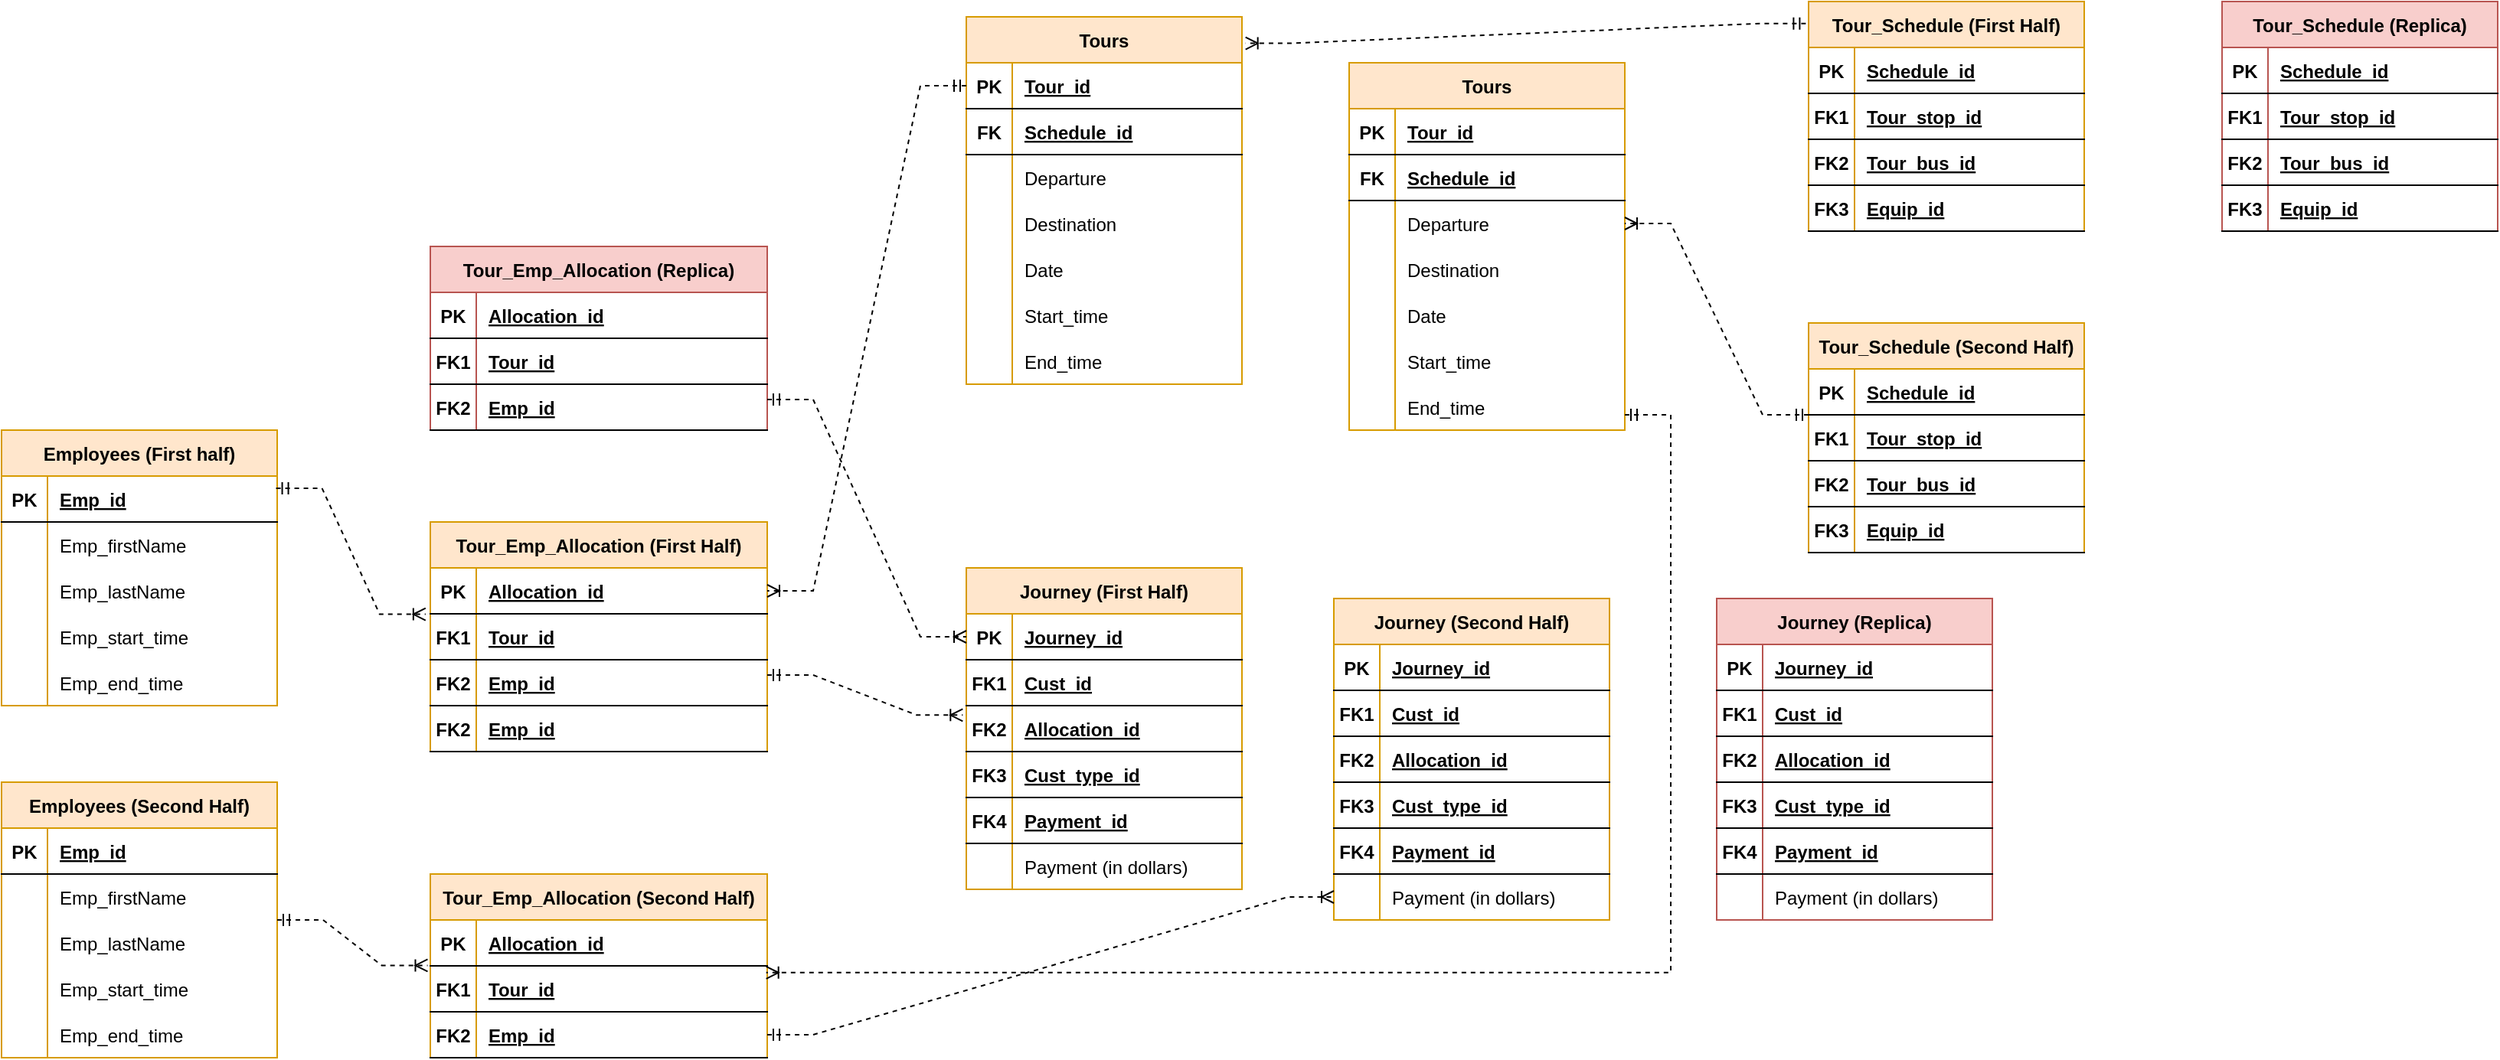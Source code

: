<mxfile version="20.5.1" type="device"><diagram id="R2lEEEUBdFMjLlhIrx00" name="Page-1"><mxGraphModel dx="2523" dy="925" grid="1" gridSize="10" guides="1" tooltips="1" connect="1" arrows="1" fold="1" page="1" pageScale="1" pageWidth="850" pageHeight="1100" math="0" shadow="0" extFonts="Permanent Marker^https://fonts.googleapis.com/css?family=Permanent+Marker"><root><mxCell id="0"/><mxCell id="1" parent="0"/><mxCell id="HJPOSciTcQE6xvYSAEna-22" value="Journey (First Half)" style="shape=table;startSize=30;container=1;collapsible=1;childLayout=tableLayout;fixedRows=1;rowLines=0;fontStyle=1;align=center;resizeLast=1;fillColor=#ffe6cc;strokeColor=#d79b00;" vertex="1" parent="1"><mxGeometry x="130" y="380" width="180" height="210" as="geometry"/></mxCell><mxCell id="HJPOSciTcQE6xvYSAEna-23" value="" style="shape=tableRow;horizontal=0;startSize=0;swimlaneHead=0;swimlaneBody=0;fillColor=none;collapsible=0;dropTarget=0;points=[[0,0.5],[1,0.5]];portConstraint=eastwest;top=0;left=0;right=0;bottom=1;" vertex="1" parent="HJPOSciTcQE6xvYSAEna-22"><mxGeometry y="30" width="180" height="30" as="geometry"/></mxCell><mxCell id="HJPOSciTcQE6xvYSAEna-24" value="PK" style="shape=partialRectangle;connectable=0;fillColor=none;top=0;left=0;bottom=0;right=0;fontStyle=1;overflow=hidden;" vertex="1" parent="HJPOSciTcQE6xvYSAEna-23"><mxGeometry width="30" height="30" as="geometry"><mxRectangle width="30" height="30" as="alternateBounds"/></mxGeometry></mxCell><mxCell id="HJPOSciTcQE6xvYSAEna-25" value="Journey_id" style="shape=partialRectangle;connectable=0;fillColor=none;top=0;left=0;bottom=0;right=0;align=left;spacingLeft=6;fontStyle=5;overflow=hidden;" vertex="1" parent="HJPOSciTcQE6xvYSAEna-23"><mxGeometry x="30" width="150" height="30" as="geometry"><mxRectangle width="150" height="30" as="alternateBounds"/></mxGeometry></mxCell><mxCell id="HJPOSciTcQE6xvYSAEna-26" style="shape=tableRow;horizontal=0;startSize=0;swimlaneHead=0;swimlaneBody=0;fillColor=none;collapsible=0;dropTarget=0;points=[[0,0.5],[1,0.5]];portConstraint=eastwest;top=0;left=0;right=0;bottom=1;" vertex="1" parent="HJPOSciTcQE6xvYSAEna-22"><mxGeometry y="60" width="180" height="30" as="geometry"/></mxCell><mxCell id="HJPOSciTcQE6xvYSAEna-27" value="FK1" style="shape=partialRectangle;connectable=0;fillColor=none;top=0;left=0;bottom=0;right=0;fontStyle=1;overflow=hidden;" vertex="1" parent="HJPOSciTcQE6xvYSAEna-26"><mxGeometry width="30" height="30" as="geometry"><mxRectangle width="30" height="30" as="alternateBounds"/></mxGeometry></mxCell><mxCell id="HJPOSciTcQE6xvYSAEna-28" value="Cust_id" style="shape=partialRectangle;connectable=0;fillColor=none;top=0;left=0;bottom=0;right=0;align=left;spacingLeft=6;fontStyle=5;overflow=hidden;" vertex="1" parent="HJPOSciTcQE6xvYSAEna-26"><mxGeometry x="30" width="150" height="30" as="geometry"><mxRectangle width="150" height="30" as="alternateBounds"/></mxGeometry></mxCell><mxCell id="HJPOSciTcQE6xvYSAEna-29" style="shape=tableRow;horizontal=0;startSize=0;swimlaneHead=0;swimlaneBody=0;fillColor=none;collapsible=0;dropTarget=0;points=[[0,0.5],[1,0.5]];portConstraint=eastwest;top=0;left=0;right=0;bottom=1;" vertex="1" parent="HJPOSciTcQE6xvYSAEna-22"><mxGeometry y="90" width="180" height="30" as="geometry"/></mxCell><mxCell id="HJPOSciTcQE6xvYSAEna-30" value="FK2" style="shape=partialRectangle;connectable=0;fillColor=none;top=0;left=0;bottom=0;right=0;fontStyle=1;overflow=hidden;" vertex="1" parent="HJPOSciTcQE6xvYSAEna-29"><mxGeometry width="30" height="30" as="geometry"><mxRectangle width="30" height="30" as="alternateBounds"/></mxGeometry></mxCell><mxCell id="HJPOSciTcQE6xvYSAEna-31" value="Allocation_id" style="shape=partialRectangle;connectable=0;fillColor=none;top=0;left=0;bottom=0;right=0;align=left;spacingLeft=6;fontStyle=5;overflow=hidden;" vertex="1" parent="HJPOSciTcQE6xvYSAEna-29"><mxGeometry x="30" width="150" height="30" as="geometry"><mxRectangle width="150" height="30" as="alternateBounds"/></mxGeometry></mxCell><mxCell id="HJPOSciTcQE6xvYSAEna-32" style="shape=tableRow;horizontal=0;startSize=0;swimlaneHead=0;swimlaneBody=0;fillColor=none;collapsible=0;dropTarget=0;points=[[0,0.5],[1,0.5]];portConstraint=eastwest;top=0;left=0;right=0;bottom=1;" vertex="1" parent="HJPOSciTcQE6xvYSAEna-22"><mxGeometry y="120" width="180" height="30" as="geometry"/></mxCell><mxCell id="HJPOSciTcQE6xvYSAEna-33" value="FK3" style="shape=partialRectangle;connectable=0;fillColor=none;top=0;left=0;bottom=0;right=0;fontStyle=1;overflow=hidden;" vertex="1" parent="HJPOSciTcQE6xvYSAEna-32"><mxGeometry width="30" height="30" as="geometry"><mxRectangle width="30" height="30" as="alternateBounds"/></mxGeometry></mxCell><mxCell id="HJPOSciTcQE6xvYSAEna-34" value="Cust_type_id" style="shape=partialRectangle;connectable=0;fillColor=none;top=0;left=0;bottom=0;right=0;align=left;spacingLeft=6;fontStyle=5;overflow=hidden;" vertex="1" parent="HJPOSciTcQE6xvYSAEna-32"><mxGeometry x="30" width="150" height="30" as="geometry"><mxRectangle width="150" height="30" as="alternateBounds"/></mxGeometry></mxCell><mxCell id="HJPOSciTcQE6xvYSAEna-35" style="shape=tableRow;horizontal=0;startSize=0;swimlaneHead=0;swimlaneBody=0;fillColor=none;collapsible=0;dropTarget=0;points=[[0,0.5],[1,0.5]];portConstraint=eastwest;top=0;left=0;right=0;bottom=1;" vertex="1" parent="HJPOSciTcQE6xvYSAEna-22"><mxGeometry y="150" width="180" height="30" as="geometry"/></mxCell><mxCell id="HJPOSciTcQE6xvYSAEna-36" value="FK4" style="shape=partialRectangle;connectable=0;fillColor=none;top=0;left=0;bottom=0;right=0;fontStyle=1;overflow=hidden;" vertex="1" parent="HJPOSciTcQE6xvYSAEna-35"><mxGeometry width="30" height="30" as="geometry"><mxRectangle width="30" height="30" as="alternateBounds"/></mxGeometry></mxCell><mxCell id="HJPOSciTcQE6xvYSAEna-37" value="Payment_id" style="shape=partialRectangle;connectable=0;fillColor=none;top=0;left=0;bottom=0;right=0;align=left;spacingLeft=6;fontStyle=5;overflow=hidden;" vertex="1" parent="HJPOSciTcQE6xvYSAEna-35"><mxGeometry x="30" width="150" height="30" as="geometry"><mxRectangle width="150" height="30" as="alternateBounds"/></mxGeometry></mxCell><mxCell id="HJPOSciTcQE6xvYSAEna-38" value="" style="shape=tableRow;horizontal=0;startSize=0;swimlaneHead=0;swimlaneBody=0;fillColor=none;collapsible=0;dropTarget=0;points=[[0,0.5],[1,0.5]];portConstraint=eastwest;top=0;left=0;right=0;bottom=0;" vertex="1" parent="HJPOSciTcQE6xvYSAEna-22"><mxGeometry y="180" width="180" height="30" as="geometry"/></mxCell><mxCell id="HJPOSciTcQE6xvYSAEna-39" value="" style="shape=partialRectangle;connectable=0;fillColor=none;top=0;left=0;bottom=0;right=0;editable=1;overflow=hidden;" vertex="1" parent="HJPOSciTcQE6xvYSAEna-38"><mxGeometry width="30" height="30" as="geometry"><mxRectangle width="30" height="30" as="alternateBounds"/></mxGeometry></mxCell><mxCell id="HJPOSciTcQE6xvYSAEna-40" value="Payment (in dollars)" style="shape=partialRectangle;connectable=0;fillColor=none;top=0;left=0;bottom=0;right=0;align=left;spacingLeft=6;overflow=hidden;" vertex="1" parent="HJPOSciTcQE6xvYSAEna-38"><mxGeometry x="30" width="150" height="30" as="geometry"><mxRectangle width="150" height="30" as="alternateBounds"/></mxGeometry></mxCell><mxCell id="HJPOSciTcQE6xvYSAEna-41" value="Journey (Second Half)" style="shape=table;startSize=30;container=1;collapsible=1;childLayout=tableLayout;fixedRows=1;rowLines=0;fontStyle=1;align=center;resizeLast=1;fillColor=#ffe6cc;strokeColor=#d79b00;" vertex="1" parent="1"><mxGeometry x="370" y="400" width="180" height="210" as="geometry"/></mxCell><mxCell id="HJPOSciTcQE6xvYSAEna-42" value="" style="shape=tableRow;horizontal=0;startSize=0;swimlaneHead=0;swimlaneBody=0;fillColor=none;collapsible=0;dropTarget=0;points=[[0,0.5],[1,0.5]];portConstraint=eastwest;top=0;left=0;right=0;bottom=1;" vertex="1" parent="HJPOSciTcQE6xvYSAEna-41"><mxGeometry y="30" width="180" height="30" as="geometry"/></mxCell><mxCell id="HJPOSciTcQE6xvYSAEna-43" value="PK" style="shape=partialRectangle;connectable=0;fillColor=none;top=0;left=0;bottom=0;right=0;fontStyle=1;overflow=hidden;" vertex="1" parent="HJPOSciTcQE6xvYSAEna-42"><mxGeometry width="30" height="30" as="geometry"><mxRectangle width="30" height="30" as="alternateBounds"/></mxGeometry></mxCell><mxCell id="HJPOSciTcQE6xvYSAEna-44" value="Journey_id" style="shape=partialRectangle;connectable=0;fillColor=none;top=0;left=0;bottom=0;right=0;align=left;spacingLeft=6;fontStyle=5;overflow=hidden;" vertex="1" parent="HJPOSciTcQE6xvYSAEna-42"><mxGeometry x="30" width="150" height="30" as="geometry"><mxRectangle width="150" height="30" as="alternateBounds"/></mxGeometry></mxCell><mxCell id="HJPOSciTcQE6xvYSAEna-45" style="shape=tableRow;horizontal=0;startSize=0;swimlaneHead=0;swimlaneBody=0;fillColor=none;collapsible=0;dropTarget=0;points=[[0,0.5],[1,0.5]];portConstraint=eastwest;top=0;left=0;right=0;bottom=1;" vertex="1" parent="HJPOSciTcQE6xvYSAEna-41"><mxGeometry y="60" width="180" height="30" as="geometry"/></mxCell><mxCell id="HJPOSciTcQE6xvYSAEna-46" value="FK1" style="shape=partialRectangle;connectable=0;fillColor=none;top=0;left=0;bottom=0;right=0;fontStyle=1;overflow=hidden;" vertex="1" parent="HJPOSciTcQE6xvYSAEna-45"><mxGeometry width="30" height="30" as="geometry"><mxRectangle width="30" height="30" as="alternateBounds"/></mxGeometry></mxCell><mxCell id="HJPOSciTcQE6xvYSAEna-47" value="Cust_id" style="shape=partialRectangle;connectable=0;fillColor=none;top=0;left=0;bottom=0;right=0;align=left;spacingLeft=6;fontStyle=5;overflow=hidden;" vertex="1" parent="HJPOSciTcQE6xvYSAEna-45"><mxGeometry x="30" width="150" height="30" as="geometry"><mxRectangle width="150" height="30" as="alternateBounds"/></mxGeometry></mxCell><mxCell id="HJPOSciTcQE6xvYSAEna-48" style="shape=tableRow;horizontal=0;startSize=0;swimlaneHead=0;swimlaneBody=0;fillColor=none;collapsible=0;dropTarget=0;points=[[0,0.5],[1,0.5]];portConstraint=eastwest;top=0;left=0;right=0;bottom=1;" vertex="1" parent="HJPOSciTcQE6xvYSAEna-41"><mxGeometry y="90" width="180" height="30" as="geometry"/></mxCell><mxCell id="HJPOSciTcQE6xvYSAEna-49" value="FK2" style="shape=partialRectangle;connectable=0;fillColor=none;top=0;left=0;bottom=0;right=0;fontStyle=1;overflow=hidden;" vertex="1" parent="HJPOSciTcQE6xvYSAEna-48"><mxGeometry width="30" height="30" as="geometry"><mxRectangle width="30" height="30" as="alternateBounds"/></mxGeometry></mxCell><mxCell id="HJPOSciTcQE6xvYSAEna-50" value="Allocation_id" style="shape=partialRectangle;connectable=0;fillColor=none;top=0;left=0;bottom=0;right=0;align=left;spacingLeft=6;fontStyle=5;overflow=hidden;" vertex="1" parent="HJPOSciTcQE6xvYSAEna-48"><mxGeometry x="30" width="150" height="30" as="geometry"><mxRectangle width="150" height="30" as="alternateBounds"/></mxGeometry></mxCell><mxCell id="HJPOSciTcQE6xvYSAEna-51" style="shape=tableRow;horizontal=0;startSize=0;swimlaneHead=0;swimlaneBody=0;fillColor=none;collapsible=0;dropTarget=0;points=[[0,0.5],[1,0.5]];portConstraint=eastwest;top=0;left=0;right=0;bottom=1;" vertex="1" parent="HJPOSciTcQE6xvYSAEna-41"><mxGeometry y="120" width="180" height="30" as="geometry"/></mxCell><mxCell id="HJPOSciTcQE6xvYSAEna-52" value="FK3" style="shape=partialRectangle;connectable=0;fillColor=none;top=0;left=0;bottom=0;right=0;fontStyle=1;overflow=hidden;" vertex="1" parent="HJPOSciTcQE6xvYSAEna-51"><mxGeometry width="30" height="30" as="geometry"><mxRectangle width="30" height="30" as="alternateBounds"/></mxGeometry></mxCell><mxCell id="HJPOSciTcQE6xvYSAEna-53" value="Cust_type_id" style="shape=partialRectangle;connectable=0;fillColor=none;top=0;left=0;bottom=0;right=0;align=left;spacingLeft=6;fontStyle=5;overflow=hidden;" vertex="1" parent="HJPOSciTcQE6xvYSAEna-51"><mxGeometry x="30" width="150" height="30" as="geometry"><mxRectangle width="150" height="30" as="alternateBounds"/></mxGeometry></mxCell><mxCell id="HJPOSciTcQE6xvYSAEna-54" style="shape=tableRow;horizontal=0;startSize=0;swimlaneHead=0;swimlaneBody=0;fillColor=none;collapsible=0;dropTarget=0;points=[[0,0.5],[1,0.5]];portConstraint=eastwest;top=0;left=0;right=0;bottom=1;" vertex="1" parent="HJPOSciTcQE6xvYSAEna-41"><mxGeometry y="150" width="180" height="30" as="geometry"/></mxCell><mxCell id="HJPOSciTcQE6xvYSAEna-55" value="FK4" style="shape=partialRectangle;connectable=0;fillColor=none;top=0;left=0;bottom=0;right=0;fontStyle=1;overflow=hidden;" vertex="1" parent="HJPOSciTcQE6xvYSAEna-54"><mxGeometry width="30" height="30" as="geometry"><mxRectangle width="30" height="30" as="alternateBounds"/></mxGeometry></mxCell><mxCell id="HJPOSciTcQE6xvYSAEna-56" value="Payment_id" style="shape=partialRectangle;connectable=0;fillColor=none;top=0;left=0;bottom=0;right=0;align=left;spacingLeft=6;fontStyle=5;overflow=hidden;" vertex="1" parent="HJPOSciTcQE6xvYSAEna-54"><mxGeometry x="30" width="150" height="30" as="geometry"><mxRectangle width="150" height="30" as="alternateBounds"/></mxGeometry></mxCell><mxCell id="HJPOSciTcQE6xvYSAEna-57" value="" style="shape=tableRow;horizontal=0;startSize=0;swimlaneHead=0;swimlaneBody=0;fillColor=none;collapsible=0;dropTarget=0;points=[[0,0.5],[1,0.5]];portConstraint=eastwest;top=0;left=0;right=0;bottom=0;" vertex="1" parent="HJPOSciTcQE6xvYSAEna-41"><mxGeometry y="180" width="180" height="30" as="geometry"/></mxCell><mxCell id="HJPOSciTcQE6xvYSAEna-58" value="" style="shape=partialRectangle;connectable=0;fillColor=none;top=0;left=0;bottom=0;right=0;editable=1;overflow=hidden;" vertex="1" parent="HJPOSciTcQE6xvYSAEna-57"><mxGeometry width="30" height="30" as="geometry"><mxRectangle width="30" height="30" as="alternateBounds"/></mxGeometry></mxCell><mxCell id="HJPOSciTcQE6xvYSAEna-59" value="Payment (in dollars)" style="shape=partialRectangle;connectable=0;fillColor=none;top=0;left=0;bottom=0;right=0;align=left;spacingLeft=6;overflow=hidden;" vertex="1" parent="HJPOSciTcQE6xvYSAEna-57"><mxGeometry x="30" width="150" height="30" as="geometry"><mxRectangle width="150" height="30" as="alternateBounds"/></mxGeometry></mxCell><mxCell id="HJPOSciTcQE6xvYSAEna-60" value="Journey (Replica)" style="shape=table;startSize=30;container=1;collapsible=1;childLayout=tableLayout;fixedRows=1;rowLines=0;fontStyle=1;align=center;resizeLast=1;fillColor=#f8cecc;strokeColor=#b85450;" vertex="1" parent="1"><mxGeometry x="620" y="400" width="180" height="210" as="geometry"/></mxCell><mxCell id="HJPOSciTcQE6xvYSAEna-61" value="" style="shape=tableRow;horizontal=0;startSize=0;swimlaneHead=0;swimlaneBody=0;fillColor=none;collapsible=0;dropTarget=0;points=[[0,0.5],[1,0.5]];portConstraint=eastwest;top=0;left=0;right=0;bottom=1;" vertex="1" parent="HJPOSciTcQE6xvYSAEna-60"><mxGeometry y="30" width="180" height="30" as="geometry"/></mxCell><mxCell id="HJPOSciTcQE6xvYSAEna-62" value="PK" style="shape=partialRectangle;connectable=0;fillColor=none;top=0;left=0;bottom=0;right=0;fontStyle=1;overflow=hidden;" vertex="1" parent="HJPOSciTcQE6xvYSAEna-61"><mxGeometry width="30" height="30" as="geometry"><mxRectangle width="30" height="30" as="alternateBounds"/></mxGeometry></mxCell><mxCell id="HJPOSciTcQE6xvYSAEna-63" value="Journey_id" style="shape=partialRectangle;connectable=0;fillColor=none;top=0;left=0;bottom=0;right=0;align=left;spacingLeft=6;fontStyle=5;overflow=hidden;" vertex="1" parent="HJPOSciTcQE6xvYSAEna-61"><mxGeometry x="30" width="150" height="30" as="geometry"><mxRectangle width="150" height="30" as="alternateBounds"/></mxGeometry></mxCell><mxCell id="HJPOSciTcQE6xvYSAEna-64" style="shape=tableRow;horizontal=0;startSize=0;swimlaneHead=0;swimlaneBody=0;fillColor=none;collapsible=0;dropTarget=0;points=[[0,0.5],[1,0.5]];portConstraint=eastwest;top=0;left=0;right=0;bottom=1;" vertex="1" parent="HJPOSciTcQE6xvYSAEna-60"><mxGeometry y="60" width="180" height="30" as="geometry"/></mxCell><mxCell id="HJPOSciTcQE6xvYSAEna-65" value="FK1" style="shape=partialRectangle;connectable=0;fillColor=none;top=0;left=0;bottom=0;right=0;fontStyle=1;overflow=hidden;" vertex="1" parent="HJPOSciTcQE6xvYSAEna-64"><mxGeometry width="30" height="30" as="geometry"><mxRectangle width="30" height="30" as="alternateBounds"/></mxGeometry></mxCell><mxCell id="HJPOSciTcQE6xvYSAEna-66" value="Cust_id" style="shape=partialRectangle;connectable=0;fillColor=none;top=0;left=0;bottom=0;right=0;align=left;spacingLeft=6;fontStyle=5;overflow=hidden;" vertex="1" parent="HJPOSciTcQE6xvYSAEna-64"><mxGeometry x="30" width="150" height="30" as="geometry"><mxRectangle width="150" height="30" as="alternateBounds"/></mxGeometry></mxCell><mxCell id="HJPOSciTcQE6xvYSAEna-67" style="shape=tableRow;horizontal=0;startSize=0;swimlaneHead=0;swimlaneBody=0;fillColor=none;collapsible=0;dropTarget=0;points=[[0,0.5],[1,0.5]];portConstraint=eastwest;top=0;left=0;right=0;bottom=1;" vertex="1" parent="HJPOSciTcQE6xvYSAEna-60"><mxGeometry y="90" width="180" height="30" as="geometry"/></mxCell><mxCell id="HJPOSciTcQE6xvYSAEna-68" value="FK2" style="shape=partialRectangle;connectable=0;fillColor=none;top=0;left=0;bottom=0;right=0;fontStyle=1;overflow=hidden;" vertex="1" parent="HJPOSciTcQE6xvYSAEna-67"><mxGeometry width="30" height="30" as="geometry"><mxRectangle width="30" height="30" as="alternateBounds"/></mxGeometry></mxCell><mxCell id="HJPOSciTcQE6xvYSAEna-69" value="Allocation_id" style="shape=partialRectangle;connectable=0;fillColor=none;top=0;left=0;bottom=0;right=0;align=left;spacingLeft=6;fontStyle=5;overflow=hidden;" vertex="1" parent="HJPOSciTcQE6xvYSAEna-67"><mxGeometry x="30" width="150" height="30" as="geometry"><mxRectangle width="150" height="30" as="alternateBounds"/></mxGeometry></mxCell><mxCell id="HJPOSciTcQE6xvYSAEna-70" style="shape=tableRow;horizontal=0;startSize=0;swimlaneHead=0;swimlaneBody=0;fillColor=none;collapsible=0;dropTarget=0;points=[[0,0.5],[1,0.5]];portConstraint=eastwest;top=0;left=0;right=0;bottom=1;" vertex="1" parent="HJPOSciTcQE6xvYSAEna-60"><mxGeometry y="120" width="180" height="30" as="geometry"/></mxCell><mxCell id="HJPOSciTcQE6xvYSAEna-71" value="FK3" style="shape=partialRectangle;connectable=0;fillColor=none;top=0;left=0;bottom=0;right=0;fontStyle=1;overflow=hidden;" vertex="1" parent="HJPOSciTcQE6xvYSAEna-70"><mxGeometry width="30" height="30" as="geometry"><mxRectangle width="30" height="30" as="alternateBounds"/></mxGeometry></mxCell><mxCell id="HJPOSciTcQE6xvYSAEna-72" value="Cust_type_id" style="shape=partialRectangle;connectable=0;fillColor=none;top=0;left=0;bottom=0;right=0;align=left;spacingLeft=6;fontStyle=5;overflow=hidden;" vertex="1" parent="HJPOSciTcQE6xvYSAEna-70"><mxGeometry x="30" width="150" height="30" as="geometry"><mxRectangle width="150" height="30" as="alternateBounds"/></mxGeometry></mxCell><mxCell id="HJPOSciTcQE6xvYSAEna-73" style="shape=tableRow;horizontal=0;startSize=0;swimlaneHead=0;swimlaneBody=0;fillColor=none;collapsible=0;dropTarget=0;points=[[0,0.5],[1,0.5]];portConstraint=eastwest;top=0;left=0;right=0;bottom=1;" vertex="1" parent="HJPOSciTcQE6xvYSAEna-60"><mxGeometry y="150" width="180" height="30" as="geometry"/></mxCell><mxCell id="HJPOSciTcQE6xvYSAEna-74" value="FK4" style="shape=partialRectangle;connectable=0;fillColor=none;top=0;left=0;bottom=0;right=0;fontStyle=1;overflow=hidden;" vertex="1" parent="HJPOSciTcQE6xvYSAEna-73"><mxGeometry width="30" height="30" as="geometry"><mxRectangle width="30" height="30" as="alternateBounds"/></mxGeometry></mxCell><mxCell id="HJPOSciTcQE6xvYSAEna-75" value="Payment_id" style="shape=partialRectangle;connectable=0;fillColor=none;top=0;left=0;bottom=0;right=0;align=left;spacingLeft=6;fontStyle=5;overflow=hidden;" vertex="1" parent="HJPOSciTcQE6xvYSAEna-73"><mxGeometry x="30" width="150" height="30" as="geometry"><mxRectangle width="150" height="30" as="alternateBounds"/></mxGeometry></mxCell><mxCell id="HJPOSciTcQE6xvYSAEna-76" value="" style="shape=tableRow;horizontal=0;startSize=0;swimlaneHead=0;swimlaneBody=0;fillColor=none;collapsible=0;dropTarget=0;points=[[0,0.5],[1,0.5]];portConstraint=eastwest;top=0;left=0;right=0;bottom=0;" vertex="1" parent="HJPOSciTcQE6xvYSAEna-60"><mxGeometry y="180" width="180" height="30" as="geometry"/></mxCell><mxCell id="HJPOSciTcQE6xvYSAEna-77" value="" style="shape=partialRectangle;connectable=0;fillColor=none;top=0;left=0;bottom=0;right=0;editable=1;overflow=hidden;" vertex="1" parent="HJPOSciTcQE6xvYSAEna-76"><mxGeometry width="30" height="30" as="geometry"><mxRectangle width="30" height="30" as="alternateBounds"/></mxGeometry></mxCell><mxCell id="HJPOSciTcQE6xvYSAEna-78" value="Payment (in dollars)" style="shape=partialRectangle;connectable=0;fillColor=none;top=0;left=0;bottom=0;right=0;align=left;spacingLeft=6;overflow=hidden;" vertex="1" parent="HJPOSciTcQE6xvYSAEna-76"><mxGeometry x="30" width="150" height="30" as="geometry"><mxRectangle width="150" height="30" as="alternateBounds"/></mxGeometry></mxCell><mxCell id="HJPOSciTcQE6xvYSAEna-79" value="Tour_Schedule (First Half)" style="shape=table;startSize=30;container=1;collapsible=1;childLayout=tableLayout;fixedRows=1;rowLines=0;fontStyle=1;align=center;resizeLast=1;fillColor=#ffe6cc;strokeColor=#d79b00;" vertex="1" parent="1"><mxGeometry x="680" y="10" width="180" height="150" as="geometry"/></mxCell><mxCell id="HJPOSciTcQE6xvYSAEna-80" value="" style="shape=tableRow;horizontal=0;startSize=0;swimlaneHead=0;swimlaneBody=0;fillColor=none;collapsible=0;dropTarget=0;points=[[0,0.5],[1,0.5]];portConstraint=eastwest;top=0;left=0;right=0;bottom=1;" vertex="1" parent="HJPOSciTcQE6xvYSAEna-79"><mxGeometry y="30" width="180" height="30" as="geometry"/></mxCell><mxCell id="HJPOSciTcQE6xvYSAEna-81" value="PK" style="shape=partialRectangle;connectable=0;fillColor=none;top=0;left=0;bottom=0;right=0;fontStyle=1;overflow=hidden;" vertex="1" parent="HJPOSciTcQE6xvYSAEna-80"><mxGeometry width="30" height="30" as="geometry"><mxRectangle width="30" height="30" as="alternateBounds"/></mxGeometry></mxCell><mxCell id="HJPOSciTcQE6xvYSAEna-82" value="Schedule_id" style="shape=partialRectangle;connectable=0;fillColor=none;top=0;left=0;bottom=0;right=0;align=left;spacingLeft=6;fontStyle=5;overflow=hidden;" vertex="1" parent="HJPOSciTcQE6xvYSAEna-80"><mxGeometry x="30" width="150" height="30" as="geometry"><mxRectangle width="150" height="30" as="alternateBounds"/></mxGeometry></mxCell><mxCell id="HJPOSciTcQE6xvYSAEna-83" style="shape=tableRow;horizontal=0;startSize=0;swimlaneHead=0;swimlaneBody=0;fillColor=none;collapsible=0;dropTarget=0;points=[[0,0.5],[1,0.5]];portConstraint=eastwest;top=0;left=0;right=0;bottom=1;" vertex="1" parent="HJPOSciTcQE6xvYSAEna-79"><mxGeometry y="60" width="180" height="30" as="geometry"/></mxCell><mxCell id="HJPOSciTcQE6xvYSAEna-84" value="FK1" style="shape=partialRectangle;connectable=0;fillColor=none;top=0;left=0;bottom=0;right=0;fontStyle=1;overflow=hidden;" vertex="1" parent="HJPOSciTcQE6xvYSAEna-83"><mxGeometry width="30" height="30" as="geometry"><mxRectangle width="30" height="30" as="alternateBounds"/></mxGeometry></mxCell><mxCell id="HJPOSciTcQE6xvYSAEna-85" value="Tour_stop_id" style="shape=partialRectangle;connectable=0;fillColor=none;top=0;left=0;bottom=0;right=0;align=left;spacingLeft=6;fontStyle=5;overflow=hidden;" vertex="1" parent="HJPOSciTcQE6xvYSAEna-83"><mxGeometry x="30" width="150" height="30" as="geometry"><mxRectangle width="150" height="30" as="alternateBounds"/></mxGeometry></mxCell><mxCell id="HJPOSciTcQE6xvYSAEna-86" style="shape=tableRow;horizontal=0;startSize=0;swimlaneHead=0;swimlaneBody=0;fillColor=none;collapsible=0;dropTarget=0;points=[[0,0.5],[1,0.5]];portConstraint=eastwest;top=0;left=0;right=0;bottom=1;" vertex="1" parent="HJPOSciTcQE6xvYSAEna-79"><mxGeometry y="90" width="180" height="30" as="geometry"/></mxCell><mxCell id="HJPOSciTcQE6xvYSAEna-87" value="FK2" style="shape=partialRectangle;connectable=0;fillColor=none;top=0;left=0;bottom=0;right=0;fontStyle=1;overflow=hidden;" vertex="1" parent="HJPOSciTcQE6xvYSAEna-86"><mxGeometry width="30" height="30" as="geometry"><mxRectangle width="30" height="30" as="alternateBounds"/></mxGeometry></mxCell><mxCell id="HJPOSciTcQE6xvYSAEna-88" value="Tour_bus_id" style="shape=partialRectangle;connectable=0;fillColor=none;top=0;left=0;bottom=0;right=0;align=left;spacingLeft=6;fontStyle=5;overflow=hidden;" vertex="1" parent="HJPOSciTcQE6xvYSAEna-86"><mxGeometry x="30" width="150" height="30" as="geometry"><mxRectangle width="150" height="30" as="alternateBounds"/></mxGeometry></mxCell><mxCell id="HJPOSciTcQE6xvYSAEna-89" style="shape=tableRow;horizontal=0;startSize=0;swimlaneHead=0;swimlaneBody=0;fillColor=none;collapsible=0;dropTarget=0;points=[[0,0.5],[1,0.5]];portConstraint=eastwest;top=0;left=0;right=0;bottom=1;" vertex="1" parent="HJPOSciTcQE6xvYSAEna-79"><mxGeometry y="120" width="180" height="30" as="geometry"/></mxCell><mxCell id="HJPOSciTcQE6xvYSAEna-90" value="FK3" style="shape=partialRectangle;connectable=0;fillColor=none;top=0;left=0;bottom=0;right=0;fontStyle=1;overflow=hidden;" vertex="1" parent="HJPOSciTcQE6xvYSAEna-89"><mxGeometry width="30" height="30" as="geometry"><mxRectangle width="30" height="30" as="alternateBounds"/></mxGeometry></mxCell><mxCell id="HJPOSciTcQE6xvYSAEna-91" value="Equip_id" style="shape=partialRectangle;connectable=0;fillColor=none;top=0;left=0;bottom=0;right=0;align=left;spacingLeft=6;fontStyle=5;overflow=hidden;" vertex="1" parent="HJPOSciTcQE6xvYSAEna-89"><mxGeometry x="30" width="150" height="30" as="geometry"><mxRectangle width="150" height="30" as="alternateBounds"/></mxGeometry></mxCell><mxCell id="HJPOSciTcQE6xvYSAEna-92" value="Tour_Schedule (Second Half)" style="shape=table;startSize=30;container=1;collapsible=1;childLayout=tableLayout;fixedRows=1;rowLines=0;fontStyle=1;align=center;resizeLast=1;fillColor=#ffe6cc;strokeColor=#d79b00;" vertex="1" parent="1"><mxGeometry x="680" y="220" width="180" height="150" as="geometry"/></mxCell><mxCell id="HJPOSciTcQE6xvYSAEna-93" value="" style="shape=tableRow;horizontal=0;startSize=0;swimlaneHead=0;swimlaneBody=0;fillColor=none;collapsible=0;dropTarget=0;points=[[0,0.5],[1,0.5]];portConstraint=eastwest;top=0;left=0;right=0;bottom=1;" vertex="1" parent="HJPOSciTcQE6xvYSAEna-92"><mxGeometry y="30" width="180" height="30" as="geometry"/></mxCell><mxCell id="HJPOSciTcQE6xvYSAEna-94" value="PK" style="shape=partialRectangle;connectable=0;fillColor=none;top=0;left=0;bottom=0;right=0;fontStyle=1;overflow=hidden;" vertex="1" parent="HJPOSciTcQE6xvYSAEna-93"><mxGeometry width="30" height="30" as="geometry"><mxRectangle width="30" height="30" as="alternateBounds"/></mxGeometry></mxCell><mxCell id="HJPOSciTcQE6xvYSAEna-95" value="Schedule_id" style="shape=partialRectangle;connectable=0;fillColor=none;top=0;left=0;bottom=0;right=0;align=left;spacingLeft=6;fontStyle=5;overflow=hidden;" vertex="1" parent="HJPOSciTcQE6xvYSAEna-93"><mxGeometry x="30" width="150" height="30" as="geometry"><mxRectangle width="150" height="30" as="alternateBounds"/></mxGeometry></mxCell><mxCell id="HJPOSciTcQE6xvYSAEna-96" style="shape=tableRow;horizontal=0;startSize=0;swimlaneHead=0;swimlaneBody=0;fillColor=none;collapsible=0;dropTarget=0;points=[[0,0.5],[1,0.5]];portConstraint=eastwest;top=0;left=0;right=0;bottom=1;" vertex="1" parent="HJPOSciTcQE6xvYSAEna-92"><mxGeometry y="60" width="180" height="30" as="geometry"/></mxCell><mxCell id="HJPOSciTcQE6xvYSAEna-97" value="FK1" style="shape=partialRectangle;connectable=0;fillColor=none;top=0;left=0;bottom=0;right=0;fontStyle=1;overflow=hidden;" vertex="1" parent="HJPOSciTcQE6xvYSAEna-96"><mxGeometry width="30" height="30" as="geometry"><mxRectangle width="30" height="30" as="alternateBounds"/></mxGeometry></mxCell><mxCell id="HJPOSciTcQE6xvYSAEna-98" value="Tour_stop_id" style="shape=partialRectangle;connectable=0;fillColor=none;top=0;left=0;bottom=0;right=0;align=left;spacingLeft=6;fontStyle=5;overflow=hidden;" vertex="1" parent="HJPOSciTcQE6xvYSAEna-96"><mxGeometry x="30" width="150" height="30" as="geometry"><mxRectangle width="150" height="30" as="alternateBounds"/></mxGeometry></mxCell><mxCell id="HJPOSciTcQE6xvYSAEna-99" style="shape=tableRow;horizontal=0;startSize=0;swimlaneHead=0;swimlaneBody=0;fillColor=none;collapsible=0;dropTarget=0;points=[[0,0.5],[1,0.5]];portConstraint=eastwest;top=0;left=0;right=0;bottom=1;" vertex="1" parent="HJPOSciTcQE6xvYSAEna-92"><mxGeometry y="90" width="180" height="30" as="geometry"/></mxCell><mxCell id="HJPOSciTcQE6xvYSAEna-100" value="FK2" style="shape=partialRectangle;connectable=0;fillColor=none;top=0;left=0;bottom=0;right=0;fontStyle=1;overflow=hidden;" vertex="1" parent="HJPOSciTcQE6xvYSAEna-99"><mxGeometry width="30" height="30" as="geometry"><mxRectangle width="30" height="30" as="alternateBounds"/></mxGeometry></mxCell><mxCell id="HJPOSciTcQE6xvYSAEna-101" value="Tour_bus_id" style="shape=partialRectangle;connectable=0;fillColor=none;top=0;left=0;bottom=0;right=0;align=left;spacingLeft=6;fontStyle=5;overflow=hidden;" vertex="1" parent="HJPOSciTcQE6xvYSAEna-99"><mxGeometry x="30" width="150" height="30" as="geometry"><mxRectangle width="150" height="30" as="alternateBounds"/></mxGeometry></mxCell><mxCell id="HJPOSciTcQE6xvYSAEna-102" style="shape=tableRow;horizontal=0;startSize=0;swimlaneHead=0;swimlaneBody=0;fillColor=none;collapsible=0;dropTarget=0;points=[[0,0.5],[1,0.5]];portConstraint=eastwest;top=0;left=0;right=0;bottom=1;" vertex="1" parent="HJPOSciTcQE6xvYSAEna-92"><mxGeometry y="120" width="180" height="30" as="geometry"/></mxCell><mxCell id="HJPOSciTcQE6xvYSAEna-103" value="FK3" style="shape=partialRectangle;connectable=0;fillColor=none;top=0;left=0;bottom=0;right=0;fontStyle=1;overflow=hidden;" vertex="1" parent="HJPOSciTcQE6xvYSAEna-102"><mxGeometry width="30" height="30" as="geometry"><mxRectangle width="30" height="30" as="alternateBounds"/></mxGeometry></mxCell><mxCell id="HJPOSciTcQE6xvYSAEna-104" value="Equip_id" style="shape=partialRectangle;connectable=0;fillColor=none;top=0;left=0;bottom=0;right=0;align=left;spacingLeft=6;fontStyle=5;overflow=hidden;" vertex="1" parent="HJPOSciTcQE6xvYSAEna-102"><mxGeometry x="30" width="150" height="30" as="geometry"><mxRectangle width="150" height="30" as="alternateBounds"/></mxGeometry></mxCell><mxCell id="HJPOSciTcQE6xvYSAEna-105" value="Tour_Schedule (Replica)" style="shape=table;startSize=30;container=1;collapsible=1;childLayout=tableLayout;fixedRows=1;rowLines=0;fontStyle=1;align=center;resizeLast=1;fillColor=#f8cecc;strokeColor=#b85450;" vertex="1" parent="1"><mxGeometry x="950" y="10" width="180" height="150" as="geometry"/></mxCell><mxCell id="HJPOSciTcQE6xvYSAEna-106" value="" style="shape=tableRow;horizontal=0;startSize=0;swimlaneHead=0;swimlaneBody=0;fillColor=none;collapsible=0;dropTarget=0;points=[[0,0.5],[1,0.5]];portConstraint=eastwest;top=0;left=0;right=0;bottom=1;" vertex="1" parent="HJPOSciTcQE6xvYSAEna-105"><mxGeometry y="30" width="180" height="30" as="geometry"/></mxCell><mxCell id="HJPOSciTcQE6xvYSAEna-107" value="PK" style="shape=partialRectangle;connectable=0;fillColor=none;top=0;left=0;bottom=0;right=0;fontStyle=1;overflow=hidden;" vertex="1" parent="HJPOSciTcQE6xvYSAEna-106"><mxGeometry width="30" height="30" as="geometry"><mxRectangle width="30" height="30" as="alternateBounds"/></mxGeometry></mxCell><mxCell id="HJPOSciTcQE6xvYSAEna-108" value="Schedule_id" style="shape=partialRectangle;connectable=0;fillColor=none;top=0;left=0;bottom=0;right=0;align=left;spacingLeft=6;fontStyle=5;overflow=hidden;" vertex="1" parent="HJPOSciTcQE6xvYSAEna-106"><mxGeometry x="30" width="150" height="30" as="geometry"><mxRectangle width="150" height="30" as="alternateBounds"/></mxGeometry></mxCell><mxCell id="HJPOSciTcQE6xvYSAEna-109" style="shape=tableRow;horizontal=0;startSize=0;swimlaneHead=0;swimlaneBody=0;fillColor=none;collapsible=0;dropTarget=0;points=[[0,0.5],[1,0.5]];portConstraint=eastwest;top=0;left=0;right=0;bottom=1;" vertex="1" parent="HJPOSciTcQE6xvYSAEna-105"><mxGeometry y="60" width="180" height="30" as="geometry"/></mxCell><mxCell id="HJPOSciTcQE6xvYSAEna-110" value="FK1" style="shape=partialRectangle;connectable=0;fillColor=none;top=0;left=0;bottom=0;right=0;fontStyle=1;overflow=hidden;" vertex="1" parent="HJPOSciTcQE6xvYSAEna-109"><mxGeometry width="30" height="30" as="geometry"><mxRectangle width="30" height="30" as="alternateBounds"/></mxGeometry></mxCell><mxCell id="HJPOSciTcQE6xvYSAEna-111" value="Tour_stop_id" style="shape=partialRectangle;connectable=0;fillColor=none;top=0;left=0;bottom=0;right=0;align=left;spacingLeft=6;fontStyle=5;overflow=hidden;" vertex="1" parent="HJPOSciTcQE6xvYSAEna-109"><mxGeometry x="30" width="150" height="30" as="geometry"><mxRectangle width="150" height="30" as="alternateBounds"/></mxGeometry></mxCell><mxCell id="HJPOSciTcQE6xvYSAEna-112" style="shape=tableRow;horizontal=0;startSize=0;swimlaneHead=0;swimlaneBody=0;fillColor=none;collapsible=0;dropTarget=0;points=[[0,0.5],[1,0.5]];portConstraint=eastwest;top=0;left=0;right=0;bottom=1;" vertex="1" parent="HJPOSciTcQE6xvYSAEna-105"><mxGeometry y="90" width="180" height="30" as="geometry"/></mxCell><mxCell id="HJPOSciTcQE6xvYSAEna-113" value="FK2" style="shape=partialRectangle;connectable=0;fillColor=none;top=0;left=0;bottom=0;right=0;fontStyle=1;overflow=hidden;" vertex="1" parent="HJPOSciTcQE6xvYSAEna-112"><mxGeometry width="30" height="30" as="geometry"><mxRectangle width="30" height="30" as="alternateBounds"/></mxGeometry></mxCell><mxCell id="HJPOSciTcQE6xvYSAEna-114" value="Tour_bus_id" style="shape=partialRectangle;connectable=0;fillColor=none;top=0;left=0;bottom=0;right=0;align=left;spacingLeft=6;fontStyle=5;overflow=hidden;" vertex="1" parent="HJPOSciTcQE6xvYSAEna-112"><mxGeometry x="30" width="150" height="30" as="geometry"><mxRectangle width="150" height="30" as="alternateBounds"/></mxGeometry></mxCell><mxCell id="HJPOSciTcQE6xvYSAEna-115" style="shape=tableRow;horizontal=0;startSize=0;swimlaneHead=0;swimlaneBody=0;fillColor=none;collapsible=0;dropTarget=0;points=[[0,0.5],[1,0.5]];portConstraint=eastwest;top=0;left=0;right=0;bottom=1;" vertex="1" parent="HJPOSciTcQE6xvYSAEna-105"><mxGeometry y="120" width="180" height="30" as="geometry"/></mxCell><mxCell id="HJPOSciTcQE6xvYSAEna-116" value="FK3" style="shape=partialRectangle;connectable=0;fillColor=none;top=0;left=0;bottom=0;right=0;fontStyle=1;overflow=hidden;" vertex="1" parent="HJPOSciTcQE6xvYSAEna-115"><mxGeometry width="30" height="30" as="geometry"><mxRectangle width="30" height="30" as="alternateBounds"/></mxGeometry></mxCell><mxCell id="HJPOSciTcQE6xvYSAEna-117" value="Equip_id" style="shape=partialRectangle;connectable=0;fillColor=none;top=0;left=0;bottom=0;right=0;align=left;spacingLeft=6;fontStyle=5;overflow=hidden;" vertex="1" parent="HJPOSciTcQE6xvYSAEna-115"><mxGeometry x="30" width="150" height="30" as="geometry"><mxRectangle width="150" height="30" as="alternateBounds"/></mxGeometry></mxCell><mxCell id="HJPOSciTcQE6xvYSAEna-118" value="Tour_Emp_Allocation (Replica)" style="shape=table;startSize=30;container=1;collapsible=1;childLayout=tableLayout;fixedRows=1;rowLines=0;fontStyle=1;align=center;resizeLast=1;fillColor=#f8cecc;strokeColor=#b85450;" vertex="1" parent="1"><mxGeometry x="-220" y="170" width="220" height="120" as="geometry"/></mxCell><mxCell id="HJPOSciTcQE6xvYSAEna-119" value="" style="shape=tableRow;horizontal=0;startSize=0;swimlaneHead=0;swimlaneBody=0;fillColor=none;collapsible=0;dropTarget=0;points=[[0,0.5],[1,0.5]];portConstraint=eastwest;top=0;left=0;right=0;bottom=1;" vertex="1" parent="HJPOSciTcQE6xvYSAEna-118"><mxGeometry y="30" width="220" height="30" as="geometry"/></mxCell><mxCell id="HJPOSciTcQE6xvYSAEna-120" value="PK" style="shape=partialRectangle;connectable=0;fillColor=none;top=0;left=0;bottom=0;right=0;fontStyle=1;overflow=hidden;" vertex="1" parent="HJPOSciTcQE6xvYSAEna-119"><mxGeometry width="30" height="30" as="geometry"><mxRectangle width="30" height="30" as="alternateBounds"/></mxGeometry></mxCell><mxCell id="HJPOSciTcQE6xvYSAEna-121" value="Allocation_id" style="shape=partialRectangle;connectable=0;fillColor=none;top=0;left=0;bottom=0;right=0;align=left;spacingLeft=6;fontStyle=5;overflow=hidden;" vertex="1" parent="HJPOSciTcQE6xvYSAEna-119"><mxGeometry x="30" width="190" height="30" as="geometry"><mxRectangle width="190" height="30" as="alternateBounds"/></mxGeometry></mxCell><mxCell id="HJPOSciTcQE6xvYSAEna-122" style="shape=tableRow;horizontal=0;startSize=0;swimlaneHead=0;swimlaneBody=0;fillColor=none;collapsible=0;dropTarget=0;points=[[0,0.5],[1,0.5]];portConstraint=eastwest;top=0;left=0;right=0;bottom=1;" vertex="1" parent="HJPOSciTcQE6xvYSAEna-118"><mxGeometry y="60" width="220" height="30" as="geometry"/></mxCell><mxCell id="HJPOSciTcQE6xvYSAEna-123" value="FK1" style="shape=partialRectangle;connectable=0;fillColor=none;top=0;left=0;bottom=0;right=0;fontStyle=1;overflow=hidden;" vertex="1" parent="HJPOSciTcQE6xvYSAEna-122"><mxGeometry width="30" height="30" as="geometry"><mxRectangle width="30" height="30" as="alternateBounds"/></mxGeometry></mxCell><mxCell id="HJPOSciTcQE6xvYSAEna-124" value="Tour_id" style="shape=partialRectangle;connectable=0;fillColor=none;top=0;left=0;bottom=0;right=0;align=left;spacingLeft=6;fontStyle=5;overflow=hidden;" vertex="1" parent="HJPOSciTcQE6xvYSAEna-122"><mxGeometry x="30" width="190" height="30" as="geometry"><mxRectangle width="190" height="30" as="alternateBounds"/></mxGeometry></mxCell><mxCell id="HJPOSciTcQE6xvYSAEna-125" style="shape=tableRow;horizontal=0;startSize=0;swimlaneHead=0;swimlaneBody=0;fillColor=none;collapsible=0;dropTarget=0;points=[[0,0.5],[1,0.5]];portConstraint=eastwest;top=0;left=0;right=0;bottom=1;" vertex="1" parent="HJPOSciTcQE6xvYSAEna-118"><mxGeometry y="90" width="220" height="30" as="geometry"/></mxCell><mxCell id="HJPOSciTcQE6xvYSAEna-126" value="FK2" style="shape=partialRectangle;connectable=0;fillColor=none;top=0;left=0;bottom=0;right=0;fontStyle=1;overflow=hidden;" vertex="1" parent="HJPOSciTcQE6xvYSAEna-125"><mxGeometry width="30" height="30" as="geometry"><mxRectangle width="30" height="30" as="alternateBounds"/></mxGeometry></mxCell><mxCell id="HJPOSciTcQE6xvYSAEna-127" value="Emp_id" style="shape=partialRectangle;connectable=0;fillColor=none;top=0;left=0;bottom=0;right=0;align=left;spacingLeft=6;fontStyle=5;overflow=hidden;" vertex="1" parent="HJPOSciTcQE6xvYSAEna-125"><mxGeometry x="30" width="190" height="30" as="geometry"><mxRectangle width="190" height="30" as="alternateBounds"/></mxGeometry></mxCell><mxCell id="HJPOSciTcQE6xvYSAEna-128" value="Tour_Emp_Allocation (First Half)" style="shape=table;startSize=30;container=1;collapsible=1;childLayout=tableLayout;fixedRows=1;rowLines=0;fontStyle=1;align=center;resizeLast=1;fillColor=#ffe6cc;strokeColor=#d79b00;" vertex="1" parent="1"><mxGeometry x="-220" y="350" width="220" height="150" as="geometry"/></mxCell><mxCell id="HJPOSciTcQE6xvYSAEna-129" value="" style="shape=tableRow;horizontal=0;startSize=0;swimlaneHead=0;swimlaneBody=0;fillColor=none;collapsible=0;dropTarget=0;points=[[0,0.5],[1,0.5]];portConstraint=eastwest;top=0;left=0;right=0;bottom=1;" vertex="1" parent="HJPOSciTcQE6xvYSAEna-128"><mxGeometry y="30" width="220" height="30" as="geometry"/></mxCell><mxCell id="HJPOSciTcQE6xvYSAEna-130" value="PK" style="shape=partialRectangle;connectable=0;fillColor=none;top=0;left=0;bottom=0;right=0;fontStyle=1;overflow=hidden;" vertex="1" parent="HJPOSciTcQE6xvYSAEna-129"><mxGeometry width="30" height="30" as="geometry"><mxRectangle width="30" height="30" as="alternateBounds"/></mxGeometry></mxCell><mxCell id="HJPOSciTcQE6xvYSAEna-131" value="Allocation_id" style="shape=partialRectangle;connectable=0;fillColor=none;top=0;left=0;bottom=0;right=0;align=left;spacingLeft=6;fontStyle=5;overflow=hidden;" vertex="1" parent="HJPOSciTcQE6xvYSAEna-129"><mxGeometry x="30" width="190" height="30" as="geometry"><mxRectangle width="190" height="30" as="alternateBounds"/></mxGeometry></mxCell><mxCell id="HJPOSciTcQE6xvYSAEna-132" style="shape=tableRow;horizontal=0;startSize=0;swimlaneHead=0;swimlaneBody=0;fillColor=none;collapsible=0;dropTarget=0;points=[[0,0.5],[1,0.5]];portConstraint=eastwest;top=0;left=0;right=0;bottom=1;" vertex="1" parent="HJPOSciTcQE6xvYSAEna-128"><mxGeometry y="60" width="220" height="30" as="geometry"/></mxCell><mxCell id="HJPOSciTcQE6xvYSAEna-133" value="FK1" style="shape=partialRectangle;connectable=0;fillColor=none;top=0;left=0;bottom=0;right=0;fontStyle=1;overflow=hidden;" vertex="1" parent="HJPOSciTcQE6xvYSAEna-132"><mxGeometry width="30" height="30" as="geometry"><mxRectangle width="30" height="30" as="alternateBounds"/></mxGeometry></mxCell><mxCell id="HJPOSciTcQE6xvYSAEna-134" value="Tour_id" style="shape=partialRectangle;connectable=0;fillColor=none;top=0;left=0;bottom=0;right=0;align=left;spacingLeft=6;fontStyle=5;overflow=hidden;" vertex="1" parent="HJPOSciTcQE6xvYSAEna-132"><mxGeometry x="30" width="190" height="30" as="geometry"><mxRectangle width="190" height="30" as="alternateBounds"/></mxGeometry></mxCell><mxCell id="HJPOSciTcQE6xvYSAEna-135" style="shape=tableRow;horizontal=0;startSize=0;swimlaneHead=0;swimlaneBody=0;fillColor=none;collapsible=0;dropTarget=0;points=[[0,0.5],[1,0.5]];portConstraint=eastwest;top=0;left=0;right=0;bottom=1;" vertex="1" parent="HJPOSciTcQE6xvYSAEna-128"><mxGeometry y="90" width="220" height="30" as="geometry"/></mxCell><mxCell id="HJPOSciTcQE6xvYSAEna-136" value="FK2" style="shape=partialRectangle;connectable=0;fillColor=none;top=0;left=0;bottom=0;right=0;fontStyle=1;overflow=hidden;" vertex="1" parent="HJPOSciTcQE6xvYSAEna-135"><mxGeometry width="30" height="30" as="geometry"><mxRectangle width="30" height="30" as="alternateBounds"/></mxGeometry></mxCell><mxCell id="HJPOSciTcQE6xvYSAEna-137" value="Emp_id" style="shape=partialRectangle;connectable=0;fillColor=none;top=0;left=0;bottom=0;right=0;align=left;spacingLeft=6;fontStyle=5;overflow=hidden;" vertex="1" parent="HJPOSciTcQE6xvYSAEna-135"><mxGeometry x="30" width="190" height="30" as="geometry"><mxRectangle width="190" height="30" as="alternateBounds"/></mxGeometry></mxCell><mxCell id="HJPOSciTcQE6xvYSAEna-233" style="shape=tableRow;horizontal=0;startSize=0;swimlaneHead=0;swimlaneBody=0;fillColor=none;collapsible=0;dropTarget=0;points=[[0,0.5],[1,0.5]];portConstraint=eastwest;top=0;left=0;right=0;bottom=1;" vertex="1" parent="HJPOSciTcQE6xvYSAEna-128"><mxGeometry y="120" width="220" height="30" as="geometry"/></mxCell><mxCell id="HJPOSciTcQE6xvYSAEna-234" value="FK2" style="shape=partialRectangle;connectable=0;fillColor=none;top=0;left=0;bottom=0;right=0;fontStyle=1;overflow=hidden;" vertex="1" parent="HJPOSciTcQE6xvYSAEna-233"><mxGeometry width="30" height="30" as="geometry"><mxRectangle width="30" height="30" as="alternateBounds"/></mxGeometry></mxCell><mxCell id="HJPOSciTcQE6xvYSAEna-235" value="Emp_id" style="shape=partialRectangle;connectable=0;fillColor=none;top=0;left=0;bottom=0;right=0;align=left;spacingLeft=6;fontStyle=5;overflow=hidden;" vertex="1" parent="HJPOSciTcQE6xvYSAEna-233"><mxGeometry x="30" width="190" height="30" as="geometry"><mxRectangle width="190" height="30" as="alternateBounds"/></mxGeometry></mxCell><mxCell id="HJPOSciTcQE6xvYSAEna-138" value="Tour_Emp_Allocation (Second Half)" style="shape=table;startSize=30;container=1;collapsible=1;childLayout=tableLayout;fixedRows=1;rowLines=0;fontStyle=1;align=center;resizeLast=1;fillColor=#ffe6cc;strokeColor=#d79b00;" vertex="1" parent="1"><mxGeometry x="-220" y="580" width="220" height="120" as="geometry"/></mxCell><mxCell id="HJPOSciTcQE6xvYSAEna-139" value="" style="shape=tableRow;horizontal=0;startSize=0;swimlaneHead=0;swimlaneBody=0;fillColor=none;collapsible=0;dropTarget=0;points=[[0,0.5],[1,0.5]];portConstraint=eastwest;top=0;left=0;right=0;bottom=1;" vertex="1" parent="HJPOSciTcQE6xvYSAEna-138"><mxGeometry y="30" width="220" height="30" as="geometry"/></mxCell><mxCell id="HJPOSciTcQE6xvYSAEna-140" value="PK" style="shape=partialRectangle;connectable=0;fillColor=none;top=0;left=0;bottom=0;right=0;fontStyle=1;overflow=hidden;" vertex="1" parent="HJPOSciTcQE6xvYSAEna-139"><mxGeometry width="30" height="30" as="geometry"><mxRectangle width="30" height="30" as="alternateBounds"/></mxGeometry></mxCell><mxCell id="HJPOSciTcQE6xvYSAEna-141" value="Allocation_id" style="shape=partialRectangle;connectable=0;fillColor=none;top=0;left=0;bottom=0;right=0;align=left;spacingLeft=6;fontStyle=5;overflow=hidden;" vertex="1" parent="HJPOSciTcQE6xvYSAEna-139"><mxGeometry x="30" width="190" height="30" as="geometry"><mxRectangle width="190" height="30" as="alternateBounds"/></mxGeometry></mxCell><mxCell id="HJPOSciTcQE6xvYSAEna-142" style="shape=tableRow;horizontal=0;startSize=0;swimlaneHead=0;swimlaneBody=0;fillColor=none;collapsible=0;dropTarget=0;points=[[0,0.5],[1,0.5]];portConstraint=eastwest;top=0;left=0;right=0;bottom=1;" vertex="1" parent="HJPOSciTcQE6xvYSAEna-138"><mxGeometry y="60" width="220" height="30" as="geometry"/></mxCell><mxCell id="HJPOSciTcQE6xvYSAEna-143" value="FK1" style="shape=partialRectangle;connectable=0;fillColor=none;top=0;left=0;bottom=0;right=0;fontStyle=1;overflow=hidden;" vertex="1" parent="HJPOSciTcQE6xvYSAEna-142"><mxGeometry width="30" height="30" as="geometry"><mxRectangle width="30" height="30" as="alternateBounds"/></mxGeometry></mxCell><mxCell id="HJPOSciTcQE6xvYSAEna-144" value="Tour_id" style="shape=partialRectangle;connectable=0;fillColor=none;top=0;left=0;bottom=0;right=0;align=left;spacingLeft=6;fontStyle=5;overflow=hidden;" vertex="1" parent="HJPOSciTcQE6xvYSAEna-142"><mxGeometry x="30" width="190" height="30" as="geometry"><mxRectangle width="190" height="30" as="alternateBounds"/></mxGeometry></mxCell><mxCell id="HJPOSciTcQE6xvYSAEna-145" style="shape=tableRow;horizontal=0;startSize=0;swimlaneHead=0;swimlaneBody=0;fillColor=none;collapsible=0;dropTarget=0;points=[[0,0.5],[1,0.5]];portConstraint=eastwest;top=0;left=0;right=0;bottom=1;" vertex="1" parent="HJPOSciTcQE6xvYSAEna-138"><mxGeometry y="90" width="220" height="30" as="geometry"/></mxCell><mxCell id="HJPOSciTcQE6xvYSAEna-146" value="FK2" style="shape=partialRectangle;connectable=0;fillColor=none;top=0;left=0;bottom=0;right=0;fontStyle=1;overflow=hidden;" vertex="1" parent="HJPOSciTcQE6xvYSAEna-145"><mxGeometry width="30" height="30" as="geometry"><mxRectangle width="30" height="30" as="alternateBounds"/></mxGeometry></mxCell><mxCell id="HJPOSciTcQE6xvYSAEna-147" value="Emp_id" style="shape=partialRectangle;connectable=0;fillColor=none;top=0;left=0;bottom=0;right=0;align=left;spacingLeft=6;fontStyle=5;overflow=hidden;" vertex="1" parent="HJPOSciTcQE6xvYSAEna-145"><mxGeometry x="30" width="190" height="30" as="geometry"><mxRectangle width="190" height="30" as="alternateBounds"/></mxGeometry></mxCell><mxCell id="HJPOSciTcQE6xvYSAEna-148" value="Employees (First half)" style="shape=table;startSize=30;container=1;collapsible=1;childLayout=tableLayout;fixedRows=1;rowLines=0;fontStyle=1;align=center;resizeLast=1;fillColor=#ffe6cc;strokeColor=#d79b00;" vertex="1" parent="1"><mxGeometry x="-500" y="290" width="180" height="180" as="geometry"/></mxCell><mxCell id="HJPOSciTcQE6xvYSAEna-149" value="" style="shape=tableRow;horizontal=0;startSize=0;swimlaneHead=0;swimlaneBody=0;fillColor=none;collapsible=0;dropTarget=0;points=[[0,0.5],[1,0.5]];portConstraint=eastwest;top=0;left=0;right=0;bottom=1;" vertex="1" parent="HJPOSciTcQE6xvYSAEna-148"><mxGeometry y="30" width="180" height="30" as="geometry"/></mxCell><mxCell id="HJPOSciTcQE6xvYSAEna-150" value="PK" style="shape=partialRectangle;connectable=0;fillColor=none;top=0;left=0;bottom=0;right=0;fontStyle=1;overflow=hidden;" vertex="1" parent="HJPOSciTcQE6xvYSAEna-149"><mxGeometry width="30" height="30" as="geometry"><mxRectangle width="30" height="30" as="alternateBounds"/></mxGeometry></mxCell><mxCell id="HJPOSciTcQE6xvYSAEna-151" value="Emp_id" style="shape=partialRectangle;connectable=0;fillColor=none;top=0;left=0;bottom=0;right=0;align=left;spacingLeft=6;fontStyle=5;overflow=hidden;" vertex="1" parent="HJPOSciTcQE6xvYSAEna-149"><mxGeometry x="30" width="150" height="30" as="geometry"><mxRectangle width="150" height="30" as="alternateBounds"/></mxGeometry></mxCell><mxCell id="HJPOSciTcQE6xvYSAEna-152" value="" style="shape=tableRow;horizontal=0;startSize=0;swimlaneHead=0;swimlaneBody=0;fillColor=none;collapsible=0;dropTarget=0;points=[[0,0.5],[1,0.5]];portConstraint=eastwest;top=0;left=0;right=0;bottom=0;" vertex="1" parent="HJPOSciTcQE6xvYSAEna-148"><mxGeometry y="60" width="180" height="30" as="geometry"/></mxCell><mxCell id="HJPOSciTcQE6xvYSAEna-153" value="" style="shape=partialRectangle;connectable=0;fillColor=none;top=0;left=0;bottom=0;right=0;editable=1;overflow=hidden;" vertex="1" parent="HJPOSciTcQE6xvYSAEna-152"><mxGeometry width="30" height="30" as="geometry"><mxRectangle width="30" height="30" as="alternateBounds"/></mxGeometry></mxCell><mxCell id="HJPOSciTcQE6xvYSAEna-154" value="Emp_firstName" style="shape=partialRectangle;connectable=0;fillColor=none;top=0;left=0;bottom=0;right=0;align=left;spacingLeft=6;overflow=hidden;" vertex="1" parent="HJPOSciTcQE6xvYSAEna-152"><mxGeometry x="30" width="150" height="30" as="geometry"><mxRectangle width="150" height="30" as="alternateBounds"/></mxGeometry></mxCell><mxCell id="HJPOSciTcQE6xvYSAEna-155" value="" style="shape=tableRow;horizontal=0;startSize=0;swimlaneHead=0;swimlaneBody=0;fillColor=none;collapsible=0;dropTarget=0;points=[[0,0.5],[1,0.5]];portConstraint=eastwest;top=0;left=0;right=0;bottom=0;" vertex="1" parent="HJPOSciTcQE6xvYSAEna-148"><mxGeometry y="90" width="180" height="30" as="geometry"/></mxCell><mxCell id="HJPOSciTcQE6xvYSAEna-156" value="" style="shape=partialRectangle;connectable=0;fillColor=none;top=0;left=0;bottom=0;right=0;editable=1;overflow=hidden;" vertex="1" parent="HJPOSciTcQE6xvYSAEna-155"><mxGeometry width="30" height="30" as="geometry"><mxRectangle width="30" height="30" as="alternateBounds"/></mxGeometry></mxCell><mxCell id="HJPOSciTcQE6xvYSAEna-157" value="Emp_lastName" style="shape=partialRectangle;connectable=0;fillColor=none;top=0;left=0;bottom=0;right=0;align=left;spacingLeft=6;overflow=hidden;" vertex="1" parent="HJPOSciTcQE6xvYSAEna-155"><mxGeometry x="30" width="150" height="30" as="geometry"><mxRectangle width="150" height="30" as="alternateBounds"/></mxGeometry></mxCell><mxCell id="HJPOSciTcQE6xvYSAEna-158" value="" style="shape=tableRow;horizontal=0;startSize=0;swimlaneHead=0;swimlaneBody=0;fillColor=none;collapsible=0;dropTarget=0;points=[[0,0.5],[1,0.5]];portConstraint=eastwest;top=0;left=0;right=0;bottom=0;" vertex="1" parent="HJPOSciTcQE6xvYSAEna-148"><mxGeometry y="120" width="180" height="30" as="geometry"/></mxCell><mxCell id="HJPOSciTcQE6xvYSAEna-159" value="" style="shape=partialRectangle;connectable=0;fillColor=none;top=0;left=0;bottom=0;right=0;editable=1;overflow=hidden;" vertex="1" parent="HJPOSciTcQE6xvYSAEna-158"><mxGeometry width="30" height="30" as="geometry"><mxRectangle width="30" height="30" as="alternateBounds"/></mxGeometry></mxCell><mxCell id="HJPOSciTcQE6xvYSAEna-160" value="Emp_start_time" style="shape=partialRectangle;connectable=0;fillColor=none;top=0;left=0;bottom=0;right=0;align=left;spacingLeft=6;overflow=hidden;" vertex="1" parent="HJPOSciTcQE6xvYSAEna-158"><mxGeometry x="30" width="150" height="30" as="geometry"><mxRectangle width="150" height="30" as="alternateBounds"/></mxGeometry></mxCell><mxCell id="HJPOSciTcQE6xvYSAEna-161" style="shape=tableRow;horizontal=0;startSize=0;swimlaneHead=0;swimlaneBody=0;fillColor=none;collapsible=0;dropTarget=0;points=[[0,0.5],[1,0.5]];portConstraint=eastwest;top=0;left=0;right=0;bottom=0;" vertex="1" parent="HJPOSciTcQE6xvYSAEna-148"><mxGeometry y="150" width="180" height="30" as="geometry"/></mxCell><mxCell id="HJPOSciTcQE6xvYSAEna-162" style="shape=partialRectangle;connectable=0;fillColor=none;top=0;left=0;bottom=0;right=0;editable=1;overflow=hidden;" vertex="1" parent="HJPOSciTcQE6xvYSAEna-161"><mxGeometry width="30" height="30" as="geometry"><mxRectangle width="30" height="30" as="alternateBounds"/></mxGeometry></mxCell><mxCell id="HJPOSciTcQE6xvYSAEna-163" value="Emp_end_time" style="shape=partialRectangle;connectable=0;fillColor=none;top=0;left=0;bottom=0;right=0;align=left;spacingLeft=6;overflow=hidden;" vertex="1" parent="HJPOSciTcQE6xvYSAEna-161"><mxGeometry x="30" width="150" height="30" as="geometry"><mxRectangle width="150" height="30" as="alternateBounds"/></mxGeometry></mxCell><mxCell id="HJPOSciTcQE6xvYSAEna-164" value="Employees (Second Half)" style="shape=table;startSize=30;container=1;collapsible=1;childLayout=tableLayout;fixedRows=1;rowLines=0;fontStyle=1;align=center;resizeLast=1;fillColor=#ffe6cc;strokeColor=#d79b00;" vertex="1" parent="1"><mxGeometry x="-500" y="520" width="180" height="180" as="geometry"/></mxCell><mxCell id="HJPOSciTcQE6xvYSAEna-165" value="" style="shape=tableRow;horizontal=0;startSize=0;swimlaneHead=0;swimlaneBody=0;fillColor=none;collapsible=0;dropTarget=0;points=[[0,0.5],[1,0.5]];portConstraint=eastwest;top=0;left=0;right=0;bottom=1;" vertex="1" parent="HJPOSciTcQE6xvYSAEna-164"><mxGeometry y="30" width="180" height="30" as="geometry"/></mxCell><mxCell id="HJPOSciTcQE6xvYSAEna-166" value="PK" style="shape=partialRectangle;connectable=0;fillColor=none;top=0;left=0;bottom=0;right=0;fontStyle=1;overflow=hidden;" vertex="1" parent="HJPOSciTcQE6xvYSAEna-165"><mxGeometry width="30" height="30" as="geometry"><mxRectangle width="30" height="30" as="alternateBounds"/></mxGeometry></mxCell><mxCell id="HJPOSciTcQE6xvYSAEna-167" value="Emp_id" style="shape=partialRectangle;connectable=0;fillColor=none;top=0;left=0;bottom=0;right=0;align=left;spacingLeft=6;fontStyle=5;overflow=hidden;" vertex="1" parent="HJPOSciTcQE6xvYSAEna-165"><mxGeometry x="30" width="150" height="30" as="geometry"><mxRectangle width="150" height="30" as="alternateBounds"/></mxGeometry></mxCell><mxCell id="HJPOSciTcQE6xvYSAEna-168" value="" style="shape=tableRow;horizontal=0;startSize=0;swimlaneHead=0;swimlaneBody=0;fillColor=none;collapsible=0;dropTarget=0;points=[[0,0.5],[1,0.5]];portConstraint=eastwest;top=0;left=0;right=0;bottom=0;" vertex="1" parent="HJPOSciTcQE6xvYSAEna-164"><mxGeometry y="60" width="180" height="30" as="geometry"/></mxCell><mxCell id="HJPOSciTcQE6xvYSAEna-169" value="" style="shape=partialRectangle;connectable=0;fillColor=none;top=0;left=0;bottom=0;right=0;editable=1;overflow=hidden;" vertex="1" parent="HJPOSciTcQE6xvYSAEna-168"><mxGeometry width="30" height="30" as="geometry"><mxRectangle width="30" height="30" as="alternateBounds"/></mxGeometry></mxCell><mxCell id="HJPOSciTcQE6xvYSAEna-170" value="Emp_firstName" style="shape=partialRectangle;connectable=0;fillColor=none;top=0;left=0;bottom=0;right=0;align=left;spacingLeft=6;overflow=hidden;" vertex="1" parent="HJPOSciTcQE6xvYSAEna-168"><mxGeometry x="30" width="150" height="30" as="geometry"><mxRectangle width="150" height="30" as="alternateBounds"/></mxGeometry></mxCell><mxCell id="HJPOSciTcQE6xvYSAEna-171" value="" style="shape=tableRow;horizontal=0;startSize=0;swimlaneHead=0;swimlaneBody=0;fillColor=none;collapsible=0;dropTarget=0;points=[[0,0.5],[1,0.5]];portConstraint=eastwest;top=0;left=0;right=0;bottom=0;" vertex="1" parent="HJPOSciTcQE6xvYSAEna-164"><mxGeometry y="90" width="180" height="30" as="geometry"/></mxCell><mxCell id="HJPOSciTcQE6xvYSAEna-172" value="" style="shape=partialRectangle;connectable=0;fillColor=none;top=0;left=0;bottom=0;right=0;editable=1;overflow=hidden;" vertex="1" parent="HJPOSciTcQE6xvYSAEna-171"><mxGeometry width="30" height="30" as="geometry"><mxRectangle width="30" height="30" as="alternateBounds"/></mxGeometry></mxCell><mxCell id="HJPOSciTcQE6xvYSAEna-173" value="Emp_lastName" style="shape=partialRectangle;connectable=0;fillColor=none;top=0;left=0;bottom=0;right=0;align=left;spacingLeft=6;overflow=hidden;" vertex="1" parent="HJPOSciTcQE6xvYSAEna-171"><mxGeometry x="30" width="150" height="30" as="geometry"><mxRectangle width="150" height="30" as="alternateBounds"/></mxGeometry></mxCell><mxCell id="HJPOSciTcQE6xvYSAEna-174" value="" style="shape=tableRow;horizontal=0;startSize=0;swimlaneHead=0;swimlaneBody=0;fillColor=none;collapsible=0;dropTarget=0;points=[[0,0.5],[1,0.5]];portConstraint=eastwest;top=0;left=0;right=0;bottom=0;" vertex="1" parent="HJPOSciTcQE6xvYSAEna-164"><mxGeometry y="120" width="180" height="30" as="geometry"/></mxCell><mxCell id="HJPOSciTcQE6xvYSAEna-175" value="" style="shape=partialRectangle;connectable=0;fillColor=none;top=0;left=0;bottom=0;right=0;editable=1;overflow=hidden;" vertex="1" parent="HJPOSciTcQE6xvYSAEna-174"><mxGeometry width="30" height="30" as="geometry"><mxRectangle width="30" height="30" as="alternateBounds"/></mxGeometry></mxCell><mxCell id="HJPOSciTcQE6xvYSAEna-176" value="Emp_start_time" style="shape=partialRectangle;connectable=0;fillColor=none;top=0;left=0;bottom=0;right=0;align=left;spacingLeft=6;overflow=hidden;" vertex="1" parent="HJPOSciTcQE6xvYSAEna-174"><mxGeometry x="30" width="150" height="30" as="geometry"><mxRectangle width="150" height="30" as="alternateBounds"/></mxGeometry></mxCell><mxCell id="HJPOSciTcQE6xvYSAEna-177" style="shape=tableRow;horizontal=0;startSize=0;swimlaneHead=0;swimlaneBody=0;fillColor=none;collapsible=0;dropTarget=0;points=[[0,0.5],[1,0.5]];portConstraint=eastwest;top=0;left=0;right=0;bottom=0;" vertex="1" parent="HJPOSciTcQE6xvYSAEna-164"><mxGeometry y="150" width="180" height="30" as="geometry"/></mxCell><mxCell id="HJPOSciTcQE6xvYSAEna-178" style="shape=partialRectangle;connectable=0;fillColor=none;top=0;left=0;bottom=0;right=0;editable=1;overflow=hidden;" vertex="1" parent="HJPOSciTcQE6xvYSAEna-177"><mxGeometry width="30" height="30" as="geometry"><mxRectangle width="30" height="30" as="alternateBounds"/></mxGeometry></mxCell><mxCell id="HJPOSciTcQE6xvYSAEna-179" value="Emp_end_time" style="shape=partialRectangle;connectable=0;fillColor=none;top=0;left=0;bottom=0;right=0;align=left;spacingLeft=6;overflow=hidden;" vertex="1" parent="HJPOSciTcQE6xvYSAEna-177"><mxGeometry x="30" width="150" height="30" as="geometry"><mxRectangle width="150" height="30" as="alternateBounds"/></mxGeometry></mxCell><mxCell id="HJPOSciTcQE6xvYSAEna-180" value="Tours" style="shape=table;startSize=30;container=1;collapsible=1;childLayout=tableLayout;fixedRows=1;rowLines=0;fontStyle=1;align=center;resizeLast=1;fillColor=#ffe6cc;strokeColor=#d79b00;" vertex="1" parent="1"><mxGeometry x="130" y="20" width="180" height="240" as="geometry"/></mxCell><mxCell id="HJPOSciTcQE6xvYSAEna-181" value="" style="shape=tableRow;horizontal=0;startSize=0;swimlaneHead=0;swimlaneBody=0;fillColor=none;collapsible=0;dropTarget=0;points=[[0,0.5],[1,0.5]];portConstraint=eastwest;top=0;left=0;right=0;bottom=1;" vertex="1" parent="HJPOSciTcQE6xvYSAEna-180"><mxGeometry y="30" width="180" height="30" as="geometry"/></mxCell><mxCell id="HJPOSciTcQE6xvYSAEna-182" value="PK" style="shape=partialRectangle;connectable=0;fillColor=none;top=0;left=0;bottom=0;right=0;fontStyle=1;overflow=hidden;" vertex="1" parent="HJPOSciTcQE6xvYSAEna-181"><mxGeometry width="30" height="30" as="geometry"><mxRectangle width="30" height="30" as="alternateBounds"/></mxGeometry></mxCell><mxCell id="HJPOSciTcQE6xvYSAEna-183" value="Tour_id" style="shape=partialRectangle;connectable=0;fillColor=none;top=0;left=0;bottom=0;right=0;align=left;spacingLeft=6;fontStyle=5;overflow=hidden;" vertex="1" parent="HJPOSciTcQE6xvYSAEna-181"><mxGeometry x="30" width="150" height="30" as="geometry"><mxRectangle width="150" height="30" as="alternateBounds"/></mxGeometry></mxCell><mxCell id="HJPOSciTcQE6xvYSAEna-184" style="shape=tableRow;horizontal=0;startSize=0;swimlaneHead=0;swimlaneBody=0;fillColor=none;collapsible=0;dropTarget=0;points=[[0,0.5],[1,0.5]];portConstraint=eastwest;top=0;left=0;right=0;bottom=1;" vertex="1" parent="HJPOSciTcQE6xvYSAEna-180"><mxGeometry y="60" width="180" height="30" as="geometry"/></mxCell><mxCell id="HJPOSciTcQE6xvYSAEna-185" value="FK" style="shape=partialRectangle;connectable=0;fillColor=none;top=0;left=0;bottom=0;right=0;fontStyle=1;overflow=hidden;" vertex="1" parent="HJPOSciTcQE6xvYSAEna-184"><mxGeometry width="30" height="30" as="geometry"><mxRectangle width="30" height="30" as="alternateBounds"/></mxGeometry></mxCell><mxCell id="HJPOSciTcQE6xvYSAEna-186" value="Schedule_id" style="shape=partialRectangle;connectable=0;fillColor=none;top=0;left=0;bottom=0;right=0;align=left;spacingLeft=6;fontStyle=5;overflow=hidden;" vertex="1" parent="HJPOSciTcQE6xvYSAEna-184"><mxGeometry x="30" width="150" height="30" as="geometry"><mxRectangle width="150" height="30" as="alternateBounds"/></mxGeometry></mxCell><mxCell id="HJPOSciTcQE6xvYSAEna-187" value="" style="shape=tableRow;horizontal=0;startSize=0;swimlaneHead=0;swimlaneBody=0;fillColor=none;collapsible=0;dropTarget=0;points=[[0,0.5],[1,0.5]];portConstraint=eastwest;top=0;left=0;right=0;bottom=0;" vertex="1" parent="HJPOSciTcQE6xvYSAEna-180"><mxGeometry y="90" width="180" height="30" as="geometry"/></mxCell><mxCell id="HJPOSciTcQE6xvYSAEna-188" value="" style="shape=partialRectangle;connectable=0;fillColor=none;top=0;left=0;bottom=0;right=0;editable=1;overflow=hidden;" vertex="1" parent="HJPOSciTcQE6xvYSAEna-187"><mxGeometry width="30" height="30" as="geometry"><mxRectangle width="30" height="30" as="alternateBounds"/></mxGeometry></mxCell><mxCell id="HJPOSciTcQE6xvYSAEna-189" value="Departure" style="shape=partialRectangle;connectable=0;fillColor=none;top=0;left=0;bottom=0;right=0;align=left;spacingLeft=6;overflow=hidden;" vertex="1" parent="HJPOSciTcQE6xvYSAEna-187"><mxGeometry x="30" width="150" height="30" as="geometry"><mxRectangle width="150" height="30" as="alternateBounds"/></mxGeometry></mxCell><mxCell id="HJPOSciTcQE6xvYSAEna-190" value="" style="shape=tableRow;horizontal=0;startSize=0;swimlaneHead=0;swimlaneBody=0;fillColor=none;collapsible=0;dropTarget=0;points=[[0,0.5],[1,0.5]];portConstraint=eastwest;top=0;left=0;right=0;bottom=0;" vertex="1" parent="HJPOSciTcQE6xvYSAEna-180"><mxGeometry y="120" width="180" height="30" as="geometry"/></mxCell><mxCell id="HJPOSciTcQE6xvYSAEna-191" value="" style="shape=partialRectangle;connectable=0;fillColor=none;top=0;left=0;bottom=0;right=0;editable=1;overflow=hidden;" vertex="1" parent="HJPOSciTcQE6xvYSAEna-190"><mxGeometry width="30" height="30" as="geometry"><mxRectangle width="30" height="30" as="alternateBounds"/></mxGeometry></mxCell><mxCell id="HJPOSciTcQE6xvYSAEna-192" value="Destination" style="shape=partialRectangle;connectable=0;fillColor=none;top=0;left=0;bottom=0;right=0;align=left;spacingLeft=6;overflow=hidden;" vertex="1" parent="HJPOSciTcQE6xvYSAEna-190"><mxGeometry x="30" width="150" height="30" as="geometry"><mxRectangle width="150" height="30" as="alternateBounds"/></mxGeometry></mxCell><mxCell id="HJPOSciTcQE6xvYSAEna-193" value="" style="shape=tableRow;horizontal=0;startSize=0;swimlaneHead=0;swimlaneBody=0;fillColor=none;collapsible=0;dropTarget=0;points=[[0,0.5],[1,0.5]];portConstraint=eastwest;top=0;left=0;right=0;bottom=0;" vertex="1" parent="HJPOSciTcQE6xvYSAEna-180"><mxGeometry y="150" width="180" height="30" as="geometry"/></mxCell><mxCell id="HJPOSciTcQE6xvYSAEna-194" value="" style="shape=partialRectangle;connectable=0;fillColor=none;top=0;left=0;bottom=0;right=0;editable=1;overflow=hidden;" vertex="1" parent="HJPOSciTcQE6xvYSAEna-193"><mxGeometry width="30" height="30" as="geometry"><mxRectangle width="30" height="30" as="alternateBounds"/></mxGeometry></mxCell><mxCell id="HJPOSciTcQE6xvYSAEna-195" value="Date" style="shape=partialRectangle;connectable=0;fillColor=none;top=0;left=0;bottom=0;right=0;align=left;spacingLeft=6;overflow=hidden;" vertex="1" parent="HJPOSciTcQE6xvYSAEna-193"><mxGeometry x="30" width="150" height="30" as="geometry"><mxRectangle width="150" height="30" as="alternateBounds"/></mxGeometry></mxCell><mxCell id="HJPOSciTcQE6xvYSAEna-196" style="shape=tableRow;horizontal=0;startSize=0;swimlaneHead=0;swimlaneBody=0;fillColor=none;collapsible=0;dropTarget=0;points=[[0,0.5],[1,0.5]];portConstraint=eastwest;top=0;left=0;right=0;bottom=0;" vertex="1" parent="HJPOSciTcQE6xvYSAEna-180"><mxGeometry y="180" width="180" height="30" as="geometry"/></mxCell><mxCell id="HJPOSciTcQE6xvYSAEna-197" style="shape=partialRectangle;connectable=0;fillColor=none;top=0;left=0;bottom=0;right=0;editable=1;overflow=hidden;" vertex="1" parent="HJPOSciTcQE6xvYSAEna-196"><mxGeometry width="30" height="30" as="geometry"><mxRectangle width="30" height="30" as="alternateBounds"/></mxGeometry></mxCell><mxCell id="HJPOSciTcQE6xvYSAEna-198" value="Start_time" style="shape=partialRectangle;connectable=0;fillColor=none;top=0;left=0;bottom=0;right=0;align=left;spacingLeft=6;overflow=hidden;" vertex="1" parent="HJPOSciTcQE6xvYSAEna-196"><mxGeometry x="30" width="150" height="30" as="geometry"><mxRectangle width="150" height="30" as="alternateBounds"/></mxGeometry></mxCell><mxCell id="HJPOSciTcQE6xvYSAEna-199" style="shape=tableRow;horizontal=0;startSize=0;swimlaneHead=0;swimlaneBody=0;fillColor=none;collapsible=0;dropTarget=0;points=[[0,0.5],[1,0.5]];portConstraint=eastwest;top=0;left=0;right=0;bottom=0;" vertex="1" parent="HJPOSciTcQE6xvYSAEna-180"><mxGeometry y="210" width="180" height="30" as="geometry"/></mxCell><mxCell id="HJPOSciTcQE6xvYSAEna-200" style="shape=partialRectangle;connectable=0;fillColor=none;top=0;left=0;bottom=0;right=0;editable=1;overflow=hidden;" vertex="1" parent="HJPOSciTcQE6xvYSAEna-199"><mxGeometry width="30" height="30" as="geometry"><mxRectangle width="30" height="30" as="alternateBounds"/></mxGeometry></mxCell><mxCell id="HJPOSciTcQE6xvYSAEna-201" value="End_time" style="shape=partialRectangle;connectable=0;fillColor=none;top=0;left=0;bottom=0;right=0;align=left;spacingLeft=6;overflow=hidden;" vertex="1" parent="HJPOSciTcQE6xvYSAEna-199"><mxGeometry x="30" width="150" height="30" as="geometry"><mxRectangle width="150" height="30" as="alternateBounds"/></mxGeometry></mxCell><mxCell id="HJPOSciTcQE6xvYSAEna-202" value="Tours" style="shape=table;startSize=30;container=1;collapsible=1;childLayout=tableLayout;fixedRows=1;rowLines=0;fontStyle=1;align=center;resizeLast=1;fillColor=#ffe6cc;strokeColor=#d79b00;" vertex="1" parent="1"><mxGeometry x="380" y="50" width="180" height="240" as="geometry"/></mxCell><mxCell id="HJPOSciTcQE6xvYSAEna-203" value="" style="shape=tableRow;horizontal=0;startSize=0;swimlaneHead=0;swimlaneBody=0;fillColor=none;collapsible=0;dropTarget=0;points=[[0,0.5],[1,0.5]];portConstraint=eastwest;top=0;left=0;right=0;bottom=1;" vertex="1" parent="HJPOSciTcQE6xvYSAEna-202"><mxGeometry y="30" width="180" height="30" as="geometry"/></mxCell><mxCell id="HJPOSciTcQE6xvYSAEna-204" value="PK" style="shape=partialRectangle;connectable=0;fillColor=none;top=0;left=0;bottom=0;right=0;fontStyle=1;overflow=hidden;" vertex="1" parent="HJPOSciTcQE6xvYSAEna-203"><mxGeometry width="30" height="30" as="geometry"><mxRectangle width="30" height="30" as="alternateBounds"/></mxGeometry></mxCell><mxCell id="HJPOSciTcQE6xvYSAEna-205" value="Tour_id" style="shape=partialRectangle;connectable=0;fillColor=none;top=0;left=0;bottom=0;right=0;align=left;spacingLeft=6;fontStyle=5;overflow=hidden;" vertex="1" parent="HJPOSciTcQE6xvYSAEna-203"><mxGeometry x="30" width="150" height="30" as="geometry"><mxRectangle width="150" height="30" as="alternateBounds"/></mxGeometry></mxCell><mxCell id="HJPOSciTcQE6xvYSAEna-206" style="shape=tableRow;horizontal=0;startSize=0;swimlaneHead=0;swimlaneBody=0;fillColor=none;collapsible=0;dropTarget=0;points=[[0,0.5],[1,0.5]];portConstraint=eastwest;top=0;left=0;right=0;bottom=1;" vertex="1" parent="HJPOSciTcQE6xvYSAEna-202"><mxGeometry y="60" width="180" height="30" as="geometry"/></mxCell><mxCell id="HJPOSciTcQE6xvYSAEna-207" value="FK" style="shape=partialRectangle;connectable=0;fillColor=none;top=0;left=0;bottom=0;right=0;fontStyle=1;overflow=hidden;" vertex="1" parent="HJPOSciTcQE6xvYSAEna-206"><mxGeometry width="30" height="30" as="geometry"><mxRectangle width="30" height="30" as="alternateBounds"/></mxGeometry></mxCell><mxCell id="HJPOSciTcQE6xvYSAEna-208" value="Schedule_id" style="shape=partialRectangle;connectable=0;fillColor=none;top=0;left=0;bottom=0;right=0;align=left;spacingLeft=6;fontStyle=5;overflow=hidden;" vertex="1" parent="HJPOSciTcQE6xvYSAEna-206"><mxGeometry x="30" width="150" height="30" as="geometry"><mxRectangle width="150" height="30" as="alternateBounds"/></mxGeometry></mxCell><mxCell id="HJPOSciTcQE6xvYSAEna-209" value="" style="shape=tableRow;horizontal=0;startSize=0;swimlaneHead=0;swimlaneBody=0;fillColor=none;collapsible=0;dropTarget=0;points=[[0,0.5],[1,0.5]];portConstraint=eastwest;top=0;left=0;right=0;bottom=0;" vertex="1" parent="HJPOSciTcQE6xvYSAEna-202"><mxGeometry y="90" width="180" height="30" as="geometry"/></mxCell><mxCell id="HJPOSciTcQE6xvYSAEna-210" value="" style="shape=partialRectangle;connectable=0;fillColor=none;top=0;left=0;bottom=0;right=0;editable=1;overflow=hidden;" vertex="1" parent="HJPOSciTcQE6xvYSAEna-209"><mxGeometry width="30" height="30" as="geometry"><mxRectangle width="30" height="30" as="alternateBounds"/></mxGeometry></mxCell><mxCell id="HJPOSciTcQE6xvYSAEna-211" value="Departure" style="shape=partialRectangle;connectable=0;fillColor=none;top=0;left=0;bottom=0;right=0;align=left;spacingLeft=6;overflow=hidden;" vertex="1" parent="HJPOSciTcQE6xvYSAEna-209"><mxGeometry x="30" width="150" height="30" as="geometry"><mxRectangle width="150" height="30" as="alternateBounds"/></mxGeometry></mxCell><mxCell id="HJPOSciTcQE6xvYSAEna-212" value="" style="shape=tableRow;horizontal=0;startSize=0;swimlaneHead=0;swimlaneBody=0;fillColor=none;collapsible=0;dropTarget=0;points=[[0,0.5],[1,0.5]];portConstraint=eastwest;top=0;left=0;right=0;bottom=0;" vertex="1" parent="HJPOSciTcQE6xvYSAEna-202"><mxGeometry y="120" width="180" height="30" as="geometry"/></mxCell><mxCell id="HJPOSciTcQE6xvYSAEna-213" value="" style="shape=partialRectangle;connectable=0;fillColor=none;top=0;left=0;bottom=0;right=0;editable=1;overflow=hidden;" vertex="1" parent="HJPOSciTcQE6xvYSAEna-212"><mxGeometry width="30" height="30" as="geometry"><mxRectangle width="30" height="30" as="alternateBounds"/></mxGeometry></mxCell><mxCell id="HJPOSciTcQE6xvYSAEna-214" value="Destination" style="shape=partialRectangle;connectable=0;fillColor=none;top=0;left=0;bottom=0;right=0;align=left;spacingLeft=6;overflow=hidden;" vertex="1" parent="HJPOSciTcQE6xvYSAEna-212"><mxGeometry x="30" width="150" height="30" as="geometry"><mxRectangle width="150" height="30" as="alternateBounds"/></mxGeometry></mxCell><mxCell id="HJPOSciTcQE6xvYSAEna-215" value="" style="shape=tableRow;horizontal=0;startSize=0;swimlaneHead=0;swimlaneBody=0;fillColor=none;collapsible=0;dropTarget=0;points=[[0,0.5],[1,0.5]];portConstraint=eastwest;top=0;left=0;right=0;bottom=0;" vertex="1" parent="HJPOSciTcQE6xvYSAEna-202"><mxGeometry y="150" width="180" height="30" as="geometry"/></mxCell><mxCell id="HJPOSciTcQE6xvYSAEna-216" value="" style="shape=partialRectangle;connectable=0;fillColor=none;top=0;left=0;bottom=0;right=0;editable=1;overflow=hidden;" vertex="1" parent="HJPOSciTcQE6xvYSAEna-215"><mxGeometry width="30" height="30" as="geometry"><mxRectangle width="30" height="30" as="alternateBounds"/></mxGeometry></mxCell><mxCell id="HJPOSciTcQE6xvYSAEna-217" value="Date" style="shape=partialRectangle;connectable=0;fillColor=none;top=0;left=0;bottom=0;right=0;align=left;spacingLeft=6;overflow=hidden;" vertex="1" parent="HJPOSciTcQE6xvYSAEna-215"><mxGeometry x="30" width="150" height="30" as="geometry"><mxRectangle width="150" height="30" as="alternateBounds"/></mxGeometry></mxCell><mxCell id="HJPOSciTcQE6xvYSAEna-218" style="shape=tableRow;horizontal=0;startSize=0;swimlaneHead=0;swimlaneBody=0;fillColor=none;collapsible=0;dropTarget=0;points=[[0,0.5],[1,0.5]];portConstraint=eastwest;top=0;left=0;right=0;bottom=0;" vertex="1" parent="HJPOSciTcQE6xvYSAEna-202"><mxGeometry y="180" width="180" height="30" as="geometry"/></mxCell><mxCell id="HJPOSciTcQE6xvYSAEna-219" style="shape=partialRectangle;connectable=0;fillColor=none;top=0;left=0;bottom=0;right=0;editable=1;overflow=hidden;" vertex="1" parent="HJPOSciTcQE6xvYSAEna-218"><mxGeometry width="30" height="30" as="geometry"><mxRectangle width="30" height="30" as="alternateBounds"/></mxGeometry></mxCell><mxCell id="HJPOSciTcQE6xvYSAEna-220" value="Start_time" style="shape=partialRectangle;connectable=0;fillColor=none;top=0;left=0;bottom=0;right=0;align=left;spacingLeft=6;overflow=hidden;" vertex="1" parent="HJPOSciTcQE6xvYSAEna-218"><mxGeometry x="30" width="150" height="30" as="geometry"><mxRectangle width="150" height="30" as="alternateBounds"/></mxGeometry></mxCell><mxCell id="HJPOSciTcQE6xvYSAEna-221" style="shape=tableRow;horizontal=0;startSize=0;swimlaneHead=0;swimlaneBody=0;fillColor=none;collapsible=0;dropTarget=0;points=[[0,0.5],[1,0.5]];portConstraint=eastwest;top=0;left=0;right=0;bottom=0;" vertex="1" parent="HJPOSciTcQE6xvYSAEna-202"><mxGeometry y="210" width="180" height="30" as="geometry"/></mxCell><mxCell id="HJPOSciTcQE6xvYSAEna-222" style="shape=partialRectangle;connectable=0;fillColor=none;top=0;left=0;bottom=0;right=0;editable=1;overflow=hidden;" vertex="1" parent="HJPOSciTcQE6xvYSAEna-221"><mxGeometry width="30" height="30" as="geometry"><mxRectangle width="30" height="30" as="alternateBounds"/></mxGeometry></mxCell><mxCell id="HJPOSciTcQE6xvYSAEna-223" value="End_time" style="shape=partialRectangle;connectable=0;fillColor=none;top=0;left=0;bottom=0;right=0;align=left;spacingLeft=6;overflow=hidden;" vertex="1" parent="HJPOSciTcQE6xvYSAEna-221"><mxGeometry x="30" width="150" height="30" as="geometry"><mxRectangle width="150" height="30" as="alternateBounds"/></mxGeometry></mxCell><mxCell id="HJPOSciTcQE6xvYSAEna-224" value="" style="edgeStyle=entityRelationEdgeStyle;fontSize=12;html=1;endArrow=ERoneToMany;startArrow=ERmandOne;rounded=0;entryX=-0.013;entryY=0.206;entryDx=0;entryDy=0;entryPerimeter=0;dashed=1;" edge="1" parent="1" target="HJPOSciTcQE6xvYSAEna-29"><mxGeometry width="100" height="100" relative="1" as="geometry"><mxPoint y="450" as="sourcePoint"/><mxPoint x="100" y="350" as="targetPoint"/></mxGeometry></mxCell><mxCell id="HJPOSciTcQE6xvYSAEna-225" value="" style="edgeStyle=entityRelationEdgeStyle;fontSize=12;html=1;endArrow=ERoneToMany;startArrow=ERmandOne;rounded=0;entryX=0;entryY=0.5;entryDx=0;entryDy=0;dashed=1;" edge="1" parent="1" target="HJPOSciTcQE6xvYSAEna-23"><mxGeometry width="100" height="100" relative="1" as="geometry"><mxPoint x="-4.547e-13" y="270" as="sourcePoint"/><mxPoint x="127.66" y="316.18" as="targetPoint"/></mxGeometry></mxCell><mxCell id="HJPOSciTcQE6xvYSAEna-226" value="" style="edgeStyle=entityRelationEdgeStyle;fontSize=12;html=1;endArrow=ERoneToMany;startArrow=ERmandOne;rounded=0;exitX=1;exitY=0.5;exitDx=0;exitDy=0;dashed=1;" edge="1" parent="1" source="HJPOSciTcQE6xvYSAEna-145" target="HJPOSciTcQE6xvYSAEna-57"><mxGeometry width="100" height="100" relative="1" as="geometry"><mxPoint x="-4.547e-13" y="630" as="sourcePoint"/><mxPoint x="470" y="620" as="targetPoint"/></mxGeometry></mxCell><mxCell id="HJPOSciTcQE6xvYSAEna-227" value="" style="edgeStyle=entityRelationEdgeStyle;fontSize=12;html=1;endArrow=ERoneToMany;startArrow=ERmandOne;rounded=0;entryX=1;entryY=0.5;entryDx=0;entryDy=0;exitX=0;exitY=0.5;exitDx=0;exitDy=0;dashed=1;" edge="1" parent="1" source="HJPOSciTcQE6xvYSAEna-181" target="HJPOSciTcQE6xvYSAEna-129"><mxGeometry width="100" height="100" relative="1" as="geometry"><mxPoint x="30.0" y="220" as="sourcePoint"/><mxPoint x="157.66" y="266.18" as="targetPoint"/></mxGeometry></mxCell><mxCell id="HJPOSciTcQE6xvYSAEna-228" value="" style="edgeStyle=entityRelationEdgeStyle;fontSize=12;html=1;endArrow=ERoneToMany;startArrow=ERmandOne;rounded=0;entryX=-0.008;entryY=-0.01;entryDx=0;entryDy=0;entryPerimeter=0;dashed=1;" edge="1" parent="1" target="HJPOSciTcQE6xvYSAEna-142"><mxGeometry width="100" height="100" relative="1" as="geometry"><mxPoint x="-320.0" y="610" as="sourcePoint"/><mxPoint x="-192.34" y="656.18" as="targetPoint"/></mxGeometry></mxCell><mxCell id="HJPOSciTcQE6xvYSAEna-229" value="" style="edgeStyle=entityRelationEdgeStyle;fontSize=12;html=1;endArrow=ERoneToMany;startArrow=ERmandOne;rounded=0;entryX=-0.014;entryY=0.01;entryDx=0;entryDy=0;entryPerimeter=0;exitX=0.996;exitY=0.265;exitDx=0;exitDy=0;exitPerimeter=0;dashed=1;" edge="1" parent="1" source="HJPOSciTcQE6xvYSAEna-149" target="HJPOSciTcQE6xvYSAEna-132"><mxGeometry width="100" height="100" relative="1" as="geometry"><mxPoint x="-320.0" y="350" as="sourcePoint"/><mxPoint x="-192.34" y="396.18" as="targetPoint"/></mxGeometry></mxCell><mxCell id="HJPOSciTcQE6xvYSAEna-230" value="" style="edgeStyle=entityRelationEdgeStyle;fontSize=12;html=1;endArrow=ERoneToMany;startArrow=ERmandOne;rounded=0;entryX=0.997;entryY=0.147;entryDx=0;entryDy=0;entryPerimeter=0;dashed=1;" edge="1" parent="1" target="HJPOSciTcQE6xvYSAEna-142"><mxGeometry width="100" height="100" relative="1" as="geometry"><mxPoint x="560" y="280" as="sourcePoint"/><mxPoint x="283.83" y="380.0" as="targetPoint"/></mxGeometry></mxCell><mxCell id="HJPOSciTcQE6xvYSAEna-231" value="" style="edgeStyle=entityRelationEdgeStyle;fontSize=12;html=1;endArrow=ERoneToMany;startArrow=ERmandOne;rounded=0;entryX=1.013;entryY=0.072;entryDx=0;entryDy=0;entryPerimeter=0;exitX=-0.01;exitY=0.096;exitDx=0;exitDy=0;exitPerimeter=0;dashed=1;" edge="1" parent="1" source="HJPOSciTcQE6xvYSAEna-79" target="HJPOSciTcQE6xvYSAEna-180"><mxGeometry width="100" height="100" relative="1" as="geometry"><mxPoint x="670" y="37" as="sourcePoint"/><mxPoint x="687.66" y="156.18" as="targetPoint"/></mxGeometry></mxCell><mxCell id="HJPOSciTcQE6xvYSAEna-232" value="" style="edgeStyle=entityRelationEdgeStyle;fontSize=12;html=1;endArrow=ERoneToMany;startArrow=ERmandOne;rounded=0;entryX=1;entryY=0.5;entryDx=0;entryDy=0;exitX=0;exitY=0;exitDx=0;exitDy=0;exitPerimeter=0;dashed=1;" edge="1" parent="1" source="HJPOSciTcQE6xvYSAEna-96" target="HJPOSciTcQE6xvYSAEna-209"><mxGeometry width="100" height="100" relative="1" as="geometry"><mxPoint x="570.0" y="123.82" as="sourcePoint"/><mxPoint x="697.66" y="170.0" as="targetPoint"/></mxGeometry></mxCell></root></mxGraphModel></diagram></mxfile>